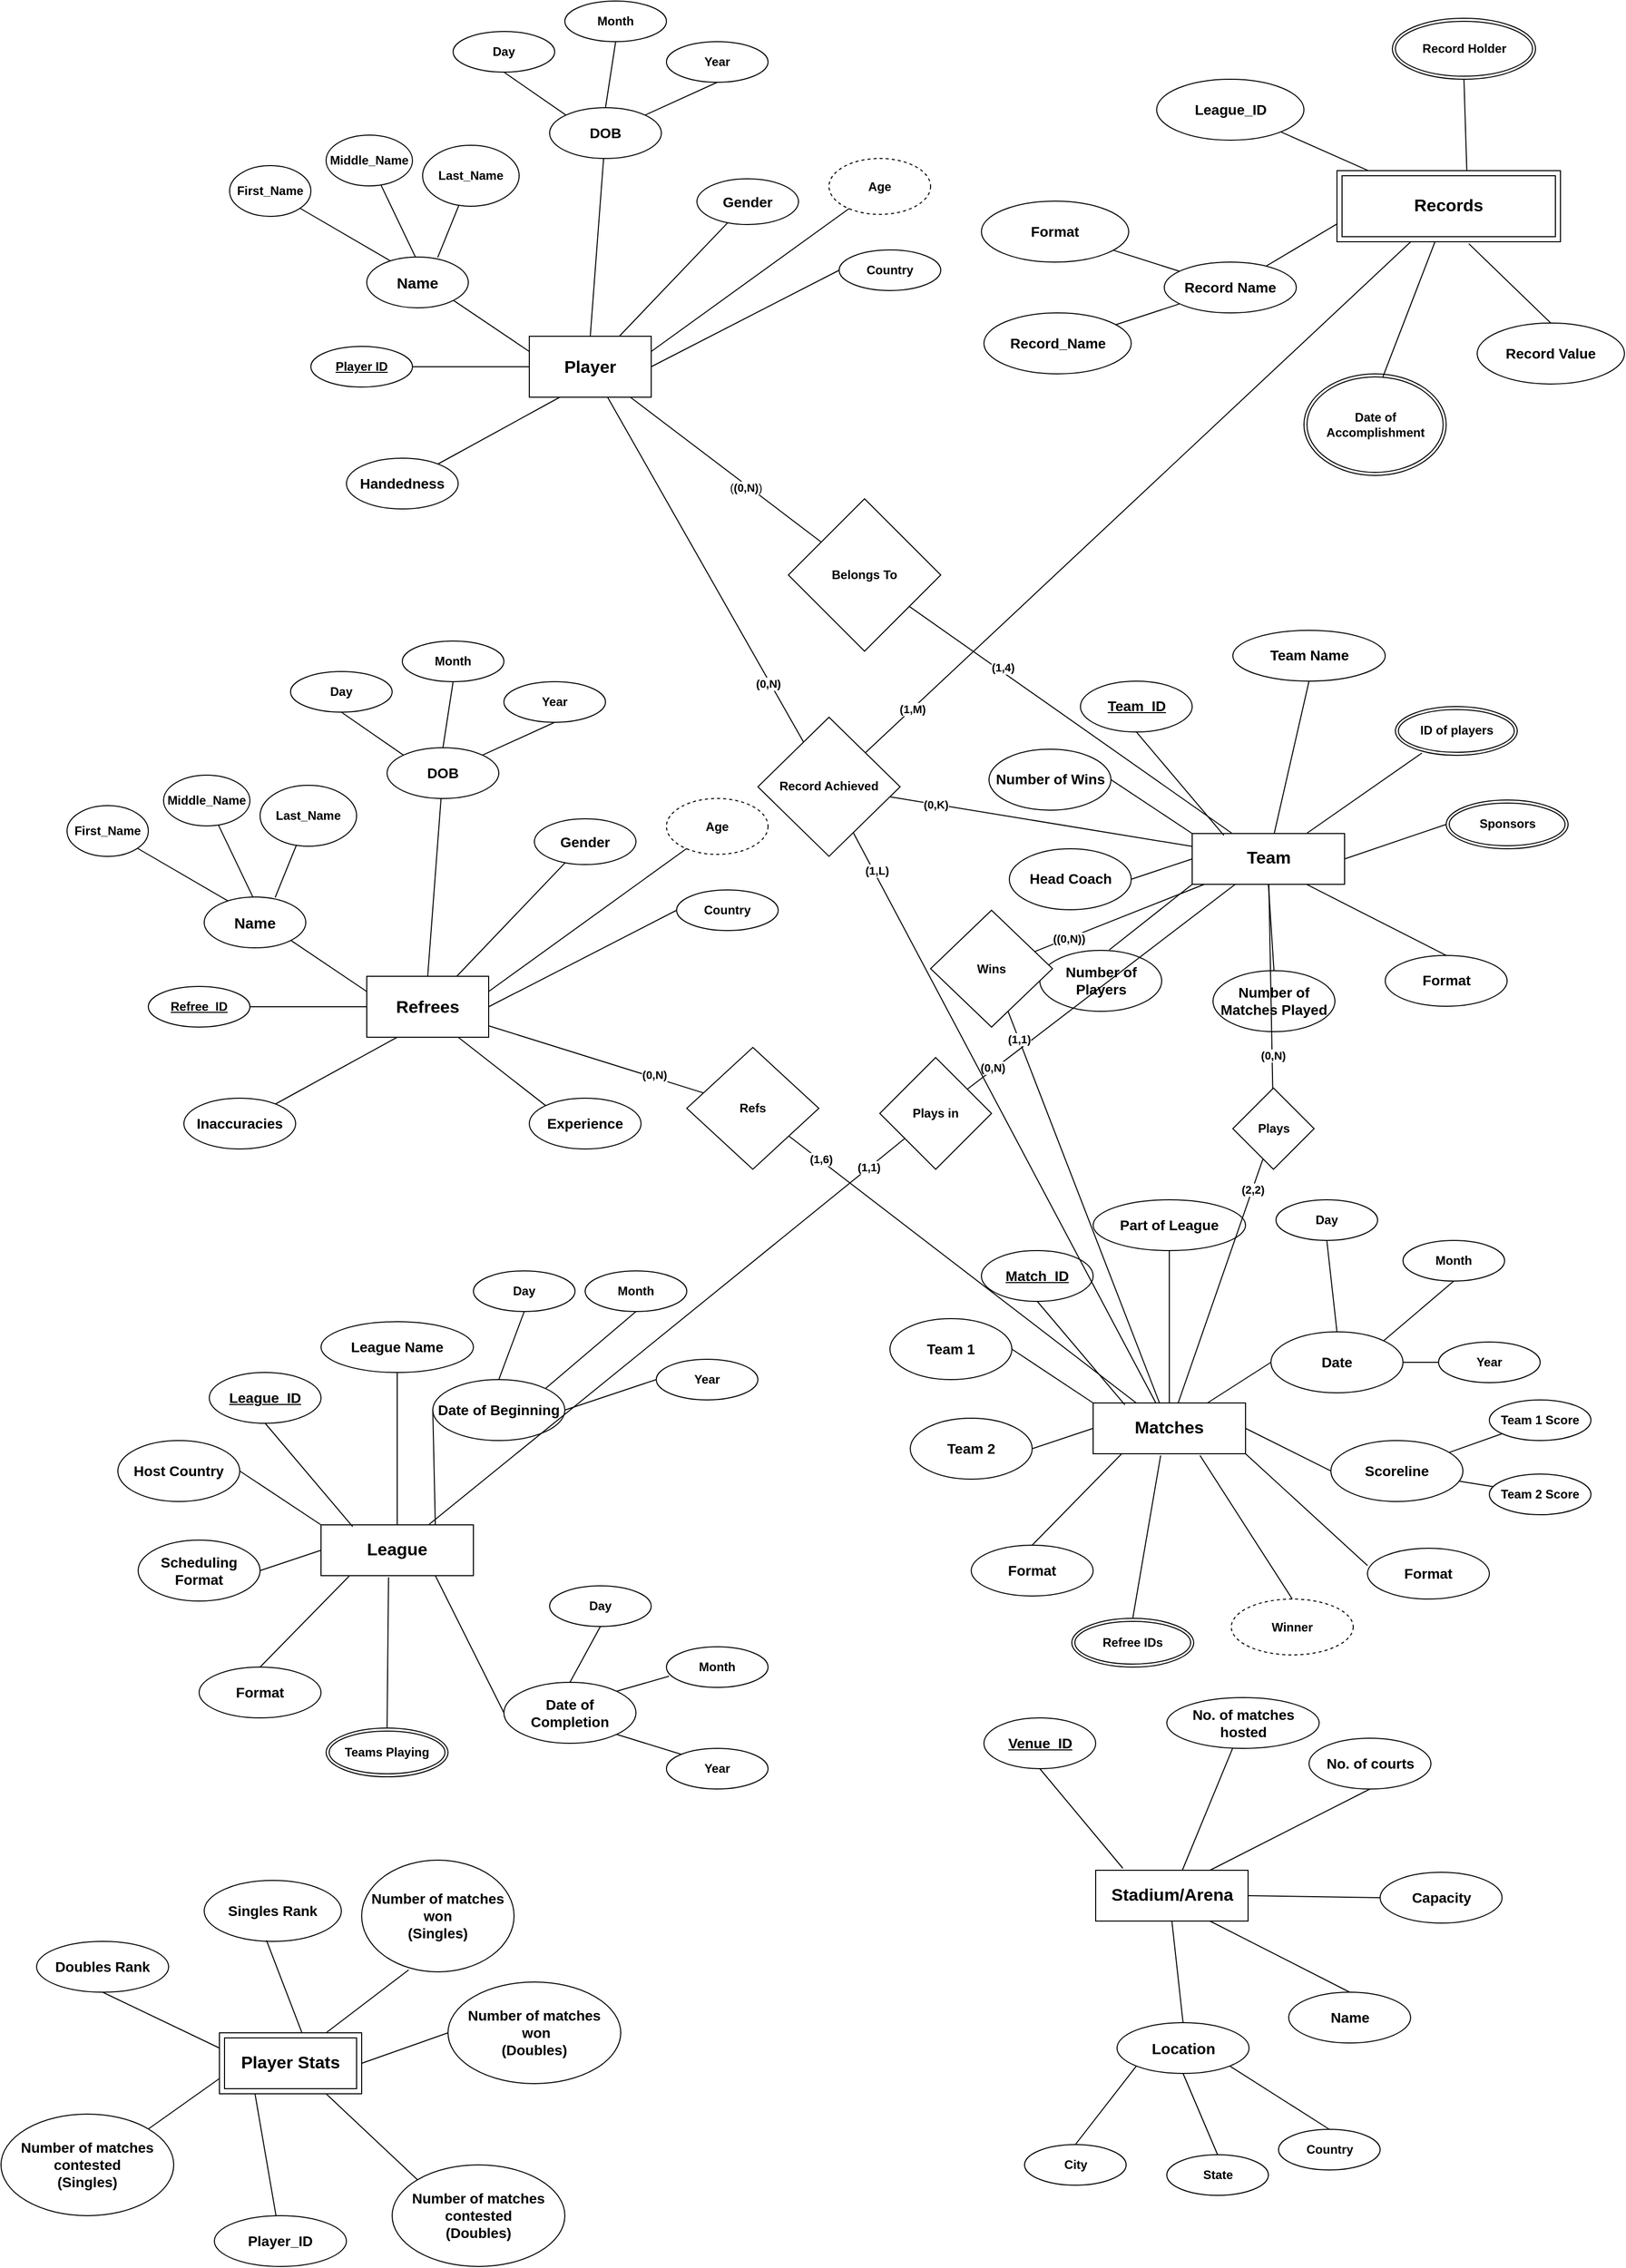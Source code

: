 <mxfile version="22.0.8" type="github">
  <diagram name="Page-1" id="JiM5DZFFCvFwltIVvtq5">
    <mxGraphModel dx="1364" dy="779" grid="1" gridSize="10" guides="1" tooltips="1" connect="1" arrows="1" fold="1" page="1" pageScale="1" pageWidth="827" pageHeight="1169" math="0" shadow="0">
      <root>
        <mxCell id="0" />
        <mxCell id="1" parent="0" />
        <mxCell id="lVBm7L8TN5BaPbT4lOs1-1" value="&lt;p style=&quot;line-height: 230%; font-size: 17px;&quot;&gt;&lt;b&gt;Player&lt;/b&gt;&lt;/p&gt;" style="rounded=0;whiteSpace=wrap;html=1;" parent="1" vertex="1">
          <mxGeometry x="555" y="380" width="120" height="60" as="geometry" />
        </mxCell>
        <mxCell id="lVBm7L8TN5BaPbT4lOs1-3" value="" style="endArrow=none;html=1;rounded=0;entryX=0;entryY=0.25;entryDx=0;entryDy=0;exitX=1;exitY=1;exitDx=0;exitDy=0;" parent="1" source="lVBm7L8TN5BaPbT4lOs1-105" target="lVBm7L8TN5BaPbT4lOs1-1" edge="1">
          <mxGeometry relative="1" as="geometry">
            <mxPoint x="471.389" y="350.844" as="sourcePoint" />
            <mxPoint x="550" y="410" as="targetPoint" />
          </mxGeometry>
        </mxCell>
        <mxCell id="lVBm7L8TN5BaPbT4lOs1-4" style="edgeStyle=orthogonalEdgeStyle;rounded=0;orthogonalLoop=1;jettySize=auto;html=1;exitX=0.5;exitY=1;exitDx=0;exitDy=0;" parent="1" source="lVBm7L8TN5BaPbT4lOs1-1" target="lVBm7L8TN5BaPbT4lOs1-1" edge="1">
          <mxGeometry relative="1" as="geometry" />
        </mxCell>
        <mxCell id="lVBm7L8TN5BaPbT4lOs1-5" value="&lt;b&gt;&lt;font style=&quot;font-size: 14px;&quot;&gt;DOB&lt;/font&gt;&lt;/b&gt;" style="ellipse;whiteSpace=wrap;html=1;align=center;" parent="1" vertex="1">
          <mxGeometry x="575" y="155" width="110" height="50" as="geometry" />
        </mxCell>
        <mxCell id="lVBm7L8TN5BaPbT4lOs1-6" value="&lt;b&gt;&lt;font style=&quot;font-size: 14px;&quot;&gt;Gender&lt;/font&gt;&lt;/b&gt;" style="ellipse;whiteSpace=wrap;html=1;align=center;" parent="1" vertex="1">
          <mxGeometry x="720" y="225" width="100" height="45" as="geometry" />
        </mxCell>
        <mxCell id="lVBm7L8TN5BaPbT4lOs1-7" value="" style="endArrow=none;html=1;rounded=0;entryX=0.5;entryY=0;entryDx=0;entryDy=0;" parent="1" source="lVBm7L8TN5BaPbT4lOs1-5" target="lVBm7L8TN5BaPbT4lOs1-1" edge="1">
          <mxGeometry relative="1" as="geometry">
            <mxPoint x="558.5" y="300" as="sourcePoint" />
            <mxPoint x="653.5" y="370" as="targetPoint" />
          </mxGeometry>
        </mxCell>
        <mxCell id="lVBm7L8TN5BaPbT4lOs1-8" value="" style="endArrow=none;html=1;rounded=0;" parent="1" source="lVBm7L8TN5BaPbT4lOs1-6" target="lVBm7L8TN5BaPbT4lOs1-1" edge="1">
          <mxGeometry relative="1" as="geometry">
            <mxPoint x="558.5" y="300" as="sourcePoint" />
            <mxPoint x="718.5" y="300" as="targetPoint" />
          </mxGeometry>
        </mxCell>
        <mxCell id="lVBm7L8TN5BaPbT4lOs1-10" value="&lt;span style=&quot;font-size: 14px;&quot;&gt;&lt;b&gt;Handedness&lt;/b&gt;&lt;/span&gt;" style="ellipse;whiteSpace=wrap;html=1;align=center;" parent="1" vertex="1">
          <mxGeometry x="375" y="500" width="110" height="50" as="geometry" />
        </mxCell>
        <mxCell id="lVBm7L8TN5BaPbT4lOs1-14" value="" style="endArrow=none;html=1;rounded=0;entryX=0.25;entryY=1;entryDx=0;entryDy=0;" parent="1" source="lVBm7L8TN5BaPbT4lOs1-10" target="lVBm7L8TN5BaPbT4lOs1-1" edge="1">
          <mxGeometry relative="1" as="geometry">
            <mxPoint x="628.5" y="430" as="sourcePoint" />
            <mxPoint x="788.5" y="430" as="targetPoint" />
          </mxGeometry>
        </mxCell>
        <mxCell id="lVBm7L8TN5BaPbT4lOs1-24" value="&lt;b&gt;&lt;font style=&quot;font-size: 17px;&quot;&gt;Player Stats&lt;/font&gt;&lt;/b&gt;" style="shape=ext;margin=3;double=1;whiteSpace=wrap;html=1;align=center;" parent="1" vertex="1">
          <mxGeometry x="250" y="2050" width="140" height="60" as="geometry" />
        </mxCell>
        <mxCell id="lVBm7L8TN5BaPbT4lOs1-25" value="&lt;b&gt;&lt;font style=&quot;font-size: 14px;&quot;&gt;Doubles Rank&lt;/font&gt;&lt;/b&gt;" style="ellipse;whiteSpace=wrap;html=1;align=center;" parent="1" vertex="1">
          <mxGeometry x="70" y="1960" width="130" height="50" as="geometry" />
        </mxCell>
        <mxCell id="lVBm7L8TN5BaPbT4lOs1-27" value="&lt;b&gt;&lt;font style=&quot;font-size: 14px;&quot;&gt;Number of matches contested&lt;br&gt;(Singles)&lt;br&gt;&lt;/font&gt;&lt;/b&gt;" style="ellipse;whiteSpace=wrap;html=1;align=center;" parent="1" vertex="1">
          <mxGeometry x="35" y="2130" width="170" height="100" as="geometry" />
        </mxCell>
        <mxCell id="lVBm7L8TN5BaPbT4lOs1-28" value="&lt;b&gt;&lt;font style=&quot;font-size: 14px;&quot;&gt;Singles Rank&lt;/font&gt;&lt;/b&gt;" style="ellipse;whiteSpace=wrap;html=1;align=center;" parent="1" vertex="1">
          <mxGeometry x="235" y="1900" width="135" height="60" as="geometry" />
        </mxCell>
        <mxCell id="lVBm7L8TN5BaPbT4lOs1-29" value="" style="endArrow=none;html=1;rounded=0;exitX=0.454;exitY=0.983;exitDx=0;exitDy=0;exitPerimeter=0;entryX=0.581;entryY=0.006;entryDx=0;entryDy=0;entryPerimeter=0;" parent="1" source="lVBm7L8TN5BaPbT4lOs1-28" target="lVBm7L8TN5BaPbT4lOs1-24" edge="1">
          <mxGeometry relative="1" as="geometry">
            <mxPoint x="340" y="1940" as="sourcePoint" />
            <mxPoint x="500" y="1940" as="targetPoint" />
          </mxGeometry>
        </mxCell>
        <mxCell id="lVBm7L8TN5BaPbT4lOs1-30" value="" style="endArrow=none;html=1;rounded=0;exitX=0.5;exitY=1;exitDx=0;exitDy=0;entryX=0;entryY=0.25;entryDx=0;entryDy=0;" parent="1" source="lVBm7L8TN5BaPbT4lOs1-25" target="lVBm7L8TN5BaPbT4lOs1-24" edge="1">
          <mxGeometry relative="1" as="geometry">
            <mxPoint x="340" y="1940" as="sourcePoint" />
            <mxPoint x="500" y="1940" as="targetPoint" />
          </mxGeometry>
        </mxCell>
        <mxCell id="lVBm7L8TN5BaPbT4lOs1-31" value="" style="endArrow=none;html=1;rounded=0;exitX=1;exitY=0;exitDx=0;exitDy=0;entryX=0;entryY=0.75;entryDx=0;entryDy=0;" parent="1" source="lVBm7L8TN5BaPbT4lOs1-27" target="lVBm7L8TN5BaPbT4lOs1-24" edge="1">
          <mxGeometry relative="1" as="geometry">
            <mxPoint x="340" y="1940" as="sourcePoint" />
            <mxPoint x="500" y="1940" as="targetPoint" />
          </mxGeometry>
        </mxCell>
        <mxCell id="lVBm7L8TN5BaPbT4lOs1-33" value="&lt;b&gt;&lt;font style=&quot;font-size: 17px;&quot;&gt;Records&lt;/font&gt;&lt;/b&gt;" style="shape=ext;margin=3;double=1;whiteSpace=wrap;html=1;align=center;fillStyle=solid;" parent="1" vertex="1">
          <mxGeometry x="1350" y="216.98" width="220" height="70" as="geometry" />
        </mxCell>
        <mxCell id="lVBm7L8TN5BaPbT4lOs1-35" value="&lt;b&gt;&lt;font style=&quot;font-size: 14px;&quot;&gt;Record Value&lt;/font&gt;&lt;/b&gt;" style="ellipse;whiteSpace=wrap;html=1;align=center;" parent="1" vertex="1">
          <mxGeometry x="1488" y="366.98" width="145" height="60" as="geometry" />
        </mxCell>
        <mxCell id="lVBm7L8TN5BaPbT4lOs1-36" value="&lt;b&gt;&lt;font style=&quot;font-size: 14px;&quot;&gt;Record Name&lt;/font&gt;&lt;/b&gt;" style="ellipse;whiteSpace=wrap;html=1;align=center;" parent="1" vertex="1">
          <mxGeometry x="1180" y="306.98" width="130" height="50" as="geometry" />
        </mxCell>
        <mxCell id="lVBm7L8TN5BaPbT4lOs1-38" value="" style="endArrow=none;html=1;rounded=0;exitX=0.5;exitY=1;exitDx=0;exitDy=0;entryX=0.581;entryY=0.006;entryDx=0;entryDy=0;entryPerimeter=0;" parent="1" source="lVBm7L8TN5BaPbT4lOs1-392" target="lVBm7L8TN5BaPbT4lOs1-33" edge="1">
          <mxGeometry relative="1" as="geometry">
            <mxPoint x="1426.29" y="105.96" as="sourcePoint" />
            <mxPoint x="1605" y="106.98" as="targetPoint" />
          </mxGeometry>
        </mxCell>
        <mxCell id="lVBm7L8TN5BaPbT4lOs1-40" value="" style="endArrow=none;html=1;rounded=0;entryX=0;entryY=0.75;entryDx=0;entryDy=0;" parent="1" source="lVBm7L8TN5BaPbT4lOs1-36" target="lVBm7L8TN5BaPbT4lOs1-33" edge="1">
          <mxGeometry relative="1" as="geometry">
            <mxPoint x="1445" y="106.98" as="sourcePoint" />
            <mxPoint x="1605" y="106.98" as="targetPoint" />
          </mxGeometry>
        </mxCell>
        <mxCell id="lVBm7L8TN5BaPbT4lOs1-41" value="" style="endArrow=none;html=1;rounded=0;exitX=0.5;exitY=0;exitDx=0;exitDy=0;entryX=0.59;entryY=1.028;entryDx=0;entryDy=0;entryPerimeter=0;" parent="1" source="lVBm7L8TN5BaPbT4lOs1-35" target="lVBm7L8TN5BaPbT4lOs1-33" edge="1">
          <mxGeometry relative="1" as="geometry">
            <mxPoint x="1445" y="106.98" as="sourcePoint" />
            <mxPoint x="1605" y="106.98" as="targetPoint" />
          </mxGeometry>
        </mxCell>
        <mxCell id="lVBm7L8TN5BaPbT4lOs1-69" value="" style="endArrow=none;html=1;rounded=0;" parent="1" target="lVBm7L8TN5BaPbT4lOs1-70" edge="1">
          <mxGeometry width="50" height="50" relative="1" as="geometry">
            <mxPoint x="420.928" y="307.355" as="sourcePoint" />
            <mxPoint x="660" y="531.98" as="targetPoint" />
          </mxGeometry>
        </mxCell>
        <mxCell id="lVBm7L8TN5BaPbT4lOs1-70" value="&lt;b&gt;First_Name&lt;/b&gt;" style="ellipse;whiteSpace=wrap;html=1;" parent="1" vertex="1">
          <mxGeometry x="260" y="211.98" width="80" height="50" as="geometry" />
        </mxCell>
        <mxCell id="lVBm7L8TN5BaPbT4lOs1-71" value="&lt;b&gt;Middle_Name&lt;/b&gt;" style="ellipse;whiteSpace=wrap;html=1;" parent="1" vertex="1">
          <mxGeometry x="355" y="181.98" width="85" height="50" as="geometry" />
        </mxCell>
        <mxCell id="lVBm7L8TN5BaPbT4lOs1-72" value="" style="endArrow=none;html=1;rounded=0;" parent="1" target="lVBm7L8TN5BaPbT4lOs1-71" edge="1">
          <mxGeometry width="50" height="50" relative="1" as="geometry">
            <mxPoint x="443.178" y="302.564" as="sourcePoint" />
            <mxPoint x="660" y="531.98" as="targetPoint" />
          </mxGeometry>
        </mxCell>
        <mxCell id="lVBm7L8TN5BaPbT4lOs1-73" value="&lt;b&gt;Last_Name&lt;/b&gt;" style="ellipse;whiteSpace=wrap;html=1;" parent="1" vertex="1">
          <mxGeometry x="450" y="191.98" width="95" height="60" as="geometry" />
        </mxCell>
        <mxCell id="lVBm7L8TN5BaPbT4lOs1-74" value="" style="endArrow=none;html=1;rounded=0;" parent="1" target="lVBm7L8TN5BaPbT4lOs1-73" edge="1">
          <mxGeometry width="50" height="50" relative="1" as="geometry">
            <mxPoint x="464.839" y="302.383" as="sourcePoint" />
            <mxPoint x="660" y="411.98" as="targetPoint" />
          </mxGeometry>
        </mxCell>
        <mxCell id="lVBm7L8TN5BaPbT4lOs1-103" value="&lt;b&gt;Age&lt;/b&gt;" style="ellipse;whiteSpace=wrap;html=1;dashed=1;" parent="1" vertex="1">
          <mxGeometry x="850" y="205" width="100" height="55" as="geometry" />
        </mxCell>
        <mxCell id="lVBm7L8TN5BaPbT4lOs1-104" value="" style="endArrow=none;html=1;rounded=0;exitX=1;exitY=0.25;exitDx=0;exitDy=0;" parent="1" source="lVBm7L8TN5BaPbT4lOs1-1" target="lVBm7L8TN5BaPbT4lOs1-103" edge="1">
          <mxGeometry width="50" height="50" relative="1" as="geometry">
            <mxPoint x="670" y="310" as="sourcePoint" />
            <mxPoint x="720" y="260" as="targetPoint" />
          </mxGeometry>
        </mxCell>
        <mxCell id="lVBm7L8TN5BaPbT4lOs1-105" value="&lt;font style=&quot;font-size: 15px;&quot;&gt;&lt;b&gt;Name&lt;/b&gt;&lt;/font&gt;" style="ellipse;whiteSpace=wrap;html=1;align=center;" parent="1" vertex="1">
          <mxGeometry x="395" y="301.98" width="100" height="50" as="geometry" />
        </mxCell>
        <mxCell id="lVBm7L8TN5BaPbT4lOs1-107" value="&lt;b&gt;Year&lt;/b&gt;" style="ellipse;whiteSpace=wrap;html=1;align=center;" parent="1" vertex="1">
          <mxGeometry x="690" y="90" width="100" height="40" as="geometry" />
        </mxCell>
        <mxCell id="lVBm7L8TN5BaPbT4lOs1-108" value="&lt;b&gt;Month&lt;/b&gt;" style="ellipse;whiteSpace=wrap;html=1;align=center;" parent="1" vertex="1">
          <mxGeometry x="590" y="50" width="100" height="40" as="geometry" />
        </mxCell>
        <mxCell id="lVBm7L8TN5BaPbT4lOs1-109" value="&lt;b&gt;Day&lt;/b&gt;" style="ellipse;whiteSpace=wrap;html=1;align=center;" parent="1" vertex="1">
          <mxGeometry x="480" y="80" width="100" height="40" as="geometry" />
        </mxCell>
        <mxCell id="lVBm7L8TN5BaPbT4lOs1-110" value="" style="endArrow=none;html=1;rounded=0;exitX=0.5;exitY=1;exitDx=0;exitDy=0;entryX=0;entryY=0;entryDx=0;entryDy=0;" parent="1" source="lVBm7L8TN5BaPbT4lOs1-109" target="lVBm7L8TN5BaPbT4lOs1-5" edge="1">
          <mxGeometry relative="1" as="geometry">
            <mxPoint x="720" y="210" as="sourcePoint" />
            <mxPoint x="880" y="210" as="targetPoint" />
          </mxGeometry>
        </mxCell>
        <mxCell id="lVBm7L8TN5BaPbT4lOs1-111" value="" style="endArrow=none;html=1;rounded=0;exitX=0.5;exitY=1;exitDx=0;exitDy=0;entryX=0.5;entryY=0;entryDx=0;entryDy=0;" parent="1" source="lVBm7L8TN5BaPbT4lOs1-108" target="lVBm7L8TN5BaPbT4lOs1-5" edge="1">
          <mxGeometry relative="1" as="geometry">
            <mxPoint x="720" y="210" as="sourcePoint" />
            <mxPoint x="880" y="210" as="targetPoint" />
          </mxGeometry>
        </mxCell>
        <mxCell id="lVBm7L8TN5BaPbT4lOs1-112" value="" style="endArrow=none;html=1;rounded=0;exitX=0.5;exitY=1;exitDx=0;exitDy=0;entryX=1;entryY=0;entryDx=0;entryDy=0;" parent="1" source="lVBm7L8TN5BaPbT4lOs1-107" target="lVBm7L8TN5BaPbT4lOs1-5" edge="1">
          <mxGeometry relative="1" as="geometry">
            <mxPoint x="720" y="210" as="sourcePoint" />
            <mxPoint x="880" y="210" as="targetPoint" />
          </mxGeometry>
        </mxCell>
        <mxCell id="lVBm7L8TN5BaPbT4lOs1-113" value="&lt;b&gt;Country&lt;/b&gt;" style="ellipse;whiteSpace=wrap;html=1;align=center;" parent="1" vertex="1">
          <mxGeometry x="860" y="295" width="100" height="40" as="geometry" />
        </mxCell>
        <mxCell id="lVBm7L8TN5BaPbT4lOs1-114" value="" style="endArrow=none;html=1;rounded=0;entryX=0;entryY=0.5;entryDx=0;entryDy=0;exitX=1;exitY=0.5;exitDx=0;exitDy=0;" parent="1" source="lVBm7L8TN5BaPbT4lOs1-1" target="lVBm7L8TN5BaPbT4lOs1-113" edge="1">
          <mxGeometry relative="1" as="geometry">
            <mxPoint x="720" y="280" as="sourcePoint" />
            <mxPoint x="880" y="280" as="targetPoint" />
          </mxGeometry>
        </mxCell>
        <mxCell id="lVBm7L8TN5BaPbT4lOs1-115" value="&lt;b&gt;Player ID&lt;/b&gt;" style="ellipse;whiteSpace=wrap;html=1;align=center;fontStyle=4;" parent="1" vertex="1">
          <mxGeometry x="340" y="390" width="100" height="40" as="geometry" />
        </mxCell>
        <mxCell id="lVBm7L8TN5BaPbT4lOs1-116" value="" style="endArrow=none;html=1;rounded=0;exitX=1;exitY=0.5;exitDx=0;exitDy=0;entryX=0;entryY=0.5;entryDx=0;entryDy=0;" parent="1" source="lVBm7L8TN5BaPbT4lOs1-115" target="lVBm7L8TN5BaPbT4lOs1-1" edge="1">
          <mxGeometry relative="1" as="geometry">
            <mxPoint x="720" y="270" as="sourcePoint" />
            <mxPoint x="880" y="270" as="targetPoint" />
          </mxGeometry>
        </mxCell>
        <mxCell id="lVBm7L8TN5BaPbT4lOs1-173" value="&lt;p style=&quot;line-height: 230%; font-size: 17px;&quot;&gt;&lt;b&gt;Refrees&lt;/b&gt;&lt;/p&gt;" style="rounded=0;whiteSpace=wrap;html=1;" parent="1" vertex="1">
          <mxGeometry x="395" y="1010" width="120" height="60" as="geometry" />
        </mxCell>
        <mxCell id="lVBm7L8TN5BaPbT4lOs1-174" value="" style="endArrow=none;html=1;rounded=0;entryX=0;entryY=0.25;entryDx=0;entryDy=0;exitX=1;exitY=1;exitDx=0;exitDy=0;" parent="1" source="lVBm7L8TN5BaPbT4lOs1-190" target="lVBm7L8TN5BaPbT4lOs1-173" edge="1">
          <mxGeometry relative="1" as="geometry">
            <mxPoint x="311.389" y="980.844" as="sourcePoint" />
            <mxPoint x="390" y="1040" as="targetPoint" />
          </mxGeometry>
        </mxCell>
        <mxCell id="lVBm7L8TN5BaPbT4lOs1-175" style="edgeStyle=orthogonalEdgeStyle;rounded=0;orthogonalLoop=1;jettySize=auto;html=1;exitX=0.5;exitY=1;exitDx=0;exitDy=0;" parent="1" source="lVBm7L8TN5BaPbT4lOs1-173" target="lVBm7L8TN5BaPbT4lOs1-173" edge="1">
          <mxGeometry relative="1" as="geometry" />
        </mxCell>
        <mxCell id="lVBm7L8TN5BaPbT4lOs1-176" value="&lt;b&gt;&lt;font style=&quot;font-size: 14px;&quot;&gt;DOB&lt;/font&gt;&lt;/b&gt;" style="ellipse;whiteSpace=wrap;html=1;align=center;" parent="1" vertex="1">
          <mxGeometry x="415" y="785" width="110" height="50" as="geometry" />
        </mxCell>
        <mxCell id="lVBm7L8TN5BaPbT4lOs1-177" value="&lt;b&gt;&lt;font style=&quot;font-size: 14px;&quot;&gt;Gender&lt;/font&gt;&lt;/b&gt;" style="ellipse;whiteSpace=wrap;html=1;align=center;" parent="1" vertex="1">
          <mxGeometry x="560" y="855" width="100" height="45" as="geometry" />
        </mxCell>
        <mxCell id="lVBm7L8TN5BaPbT4lOs1-178" value="" style="endArrow=none;html=1;rounded=0;entryX=0.5;entryY=0;entryDx=0;entryDy=0;" parent="1" source="lVBm7L8TN5BaPbT4lOs1-176" target="lVBm7L8TN5BaPbT4lOs1-173" edge="1">
          <mxGeometry relative="1" as="geometry">
            <mxPoint x="398.5" y="930" as="sourcePoint" />
            <mxPoint x="493.5" y="1000" as="targetPoint" />
          </mxGeometry>
        </mxCell>
        <mxCell id="lVBm7L8TN5BaPbT4lOs1-179" value="" style="endArrow=none;html=1;rounded=0;" parent="1" source="lVBm7L8TN5BaPbT4lOs1-177" target="lVBm7L8TN5BaPbT4lOs1-173" edge="1">
          <mxGeometry relative="1" as="geometry">
            <mxPoint x="398.5" y="930" as="sourcePoint" />
            <mxPoint x="558.5" y="930" as="targetPoint" />
          </mxGeometry>
        </mxCell>
        <mxCell id="lVBm7L8TN5BaPbT4lOs1-180" value="&lt;span style=&quot;font-size: 14px;&quot;&gt;&lt;b&gt;Inaccuracies&lt;/b&gt;&lt;/span&gt;" style="ellipse;whiteSpace=wrap;html=1;align=center;" parent="1" vertex="1">
          <mxGeometry x="215" y="1130" width="110" height="50" as="geometry" />
        </mxCell>
        <mxCell id="lVBm7L8TN5BaPbT4lOs1-181" value="" style="endArrow=none;html=1;rounded=0;entryX=0.25;entryY=1;entryDx=0;entryDy=0;" parent="1" source="lVBm7L8TN5BaPbT4lOs1-180" target="lVBm7L8TN5BaPbT4lOs1-173" edge="1">
          <mxGeometry relative="1" as="geometry">
            <mxPoint x="468.5" y="1060" as="sourcePoint" />
            <mxPoint x="628.5" y="1060" as="targetPoint" />
          </mxGeometry>
        </mxCell>
        <mxCell id="lVBm7L8TN5BaPbT4lOs1-182" value="" style="endArrow=none;html=1;rounded=0;" parent="1" target="lVBm7L8TN5BaPbT4lOs1-183" edge="1">
          <mxGeometry width="50" height="50" relative="1" as="geometry">
            <mxPoint x="260.928" y="937.355" as="sourcePoint" />
            <mxPoint x="500" y="1161.98" as="targetPoint" />
          </mxGeometry>
        </mxCell>
        <mxCell id="lVBm7L8TN5BaPbT4lOs1-183" value="&lt;b&gt;First_Name&lt;/b&gt;" style="ellipse;whiteSpace=wrap;html=1;" parent="1" vertex="1">
          <mxGeometry x="100" y="841.98" width="80" height="50" as="geometry" />
        </mxCell>
        <mxCell id="lVBm7L8TN5BaPbT4lOs1-184" value="&lt;b&gt;Middle_Name&lt;/b&gt;" style="ellipse;whiteSpace=wrap;html=1;" parent="1" vertex="1">
          <mxGeometry x="195" y="811.98" width="85" height="50" as="geometry" />
        </mxCell>
        <mxCell id="lVBm7L8TN5BaPbT4lOs1-185" value="" style="endArrow=none;html=1;rounded=0;" parent="1" target="lVBm7L8TN5BaPbT4lOs1-184" edge="1">
          <mxGeometry width="50" height="50" relative="1" as="geometry">
            <mxPoint x="283.178" y="932.564" as="sourcePoint" />
            <mxPoint x="500" y="1161.98" as="targetPoint" />
          </mxGeometry>
        </mxCell>
        <mxCell id="lVBm7L8TN5BaPbT4lOs1-186" value="&lt;b&gt;Last_Name&lt;/b&gt;" style="ellipse;whiteSpace=wrap;html=1;" parent="1" vertex="1">
          <mxGeometry x="290" y="821.98" width="95" height="60" as="geometry" />
        </mxCell>
        <mxCell id="lVBm7L8TN5BaPbT4lOs1-187" value="" style="endArrow=none;html=1;rounded=0;" parent="1" target="lVBm7L8TN5BaPbT4lOs1-186" edge="1">
          <mxGeometry width="50" height="50" relative="1" as="geometry">
            <mxPoint x="304.839" y="932.383" as="sourcePoint" />
            <mxPoint x="500" y="1041.98" as="targetPoint" />
          </mxGeometry>
        </mxCell>
        <mxCell id="lVBm7L8TN5BaPbT4lOs1-188" value="&lt;b&gt;Age&lt;/b&gt;" style="ellipse;whiteSpace=wrap;html=1;dashed=1;" parent="1" vertex="1">
          <mxGeometry x="690" y="835" width="100" height="55" as="geometry" />
        </mxCell>
        <mxCell id="lVBm7L8TN5BaPbT4lOs1-189" value="" style="endArrow=none;html=1;rounded=0;exitX=1;exitY=0.25;exitDx=0;exitDy=0;" parent="1" source="lVBm7L8TN5BaPbT4lOs1-173" target="lVBm7L8TN5BaPbT4lOs1-188" edge="1">
          <mxGeometry width="50" height="50" relative="1" as="geometry">
            <mxPoint x="510" y="940" as="sourcePoint" />
            <mxPoint x="560" y="890" as="targetPoint" />
          </mxGeometry>
        </mxCell>
        <mxCell id="lVBm7L8TN5BaPbT4lOs1-190" value="&lt;font style=&quot;font-size: 15px;&quot;&gt;&lt;b&gt;Name&lt;/b&gt;&lt;/font&gt;" style="ellipse;whiteSpace=wrap;html=1;align=center;" parent="1" vertex="1">
          <mxGeometry x="235" y="931.98" width="100" height="50" as="geometry" />
        </mxCell>
        <mxCell id="lVBm7L8TN5BaPbT4lOs1-191" value="&lt;b&gt;Year&lt;/b&gt;" style="ellipse;whiteSpace=wrap;html=1;align=center;" parent="1" vertex="1">
          <mxGeometry x="530" y="720" width="100" height="40" as="geometry" />
        </mxCell>
        <mxCell id="lVBm7L8TN5BaPbT4lOs1-192" value="&lt;b&gt;Month&lt;/b&gt;" style="ellipse;whiteSpace=wrap;html=1;align=center;" parent="1" vertex="1">
          <mxGeometry x="430" y="680" width="100" height="40" as="geometry" />
        </mxCell>
        <mxCell id="lVBm7L8TN5BaPbT4lOs1-193" value="&lt;b&gt;Day&lt;/b&gt;" style="ellipse;whiteSpace=wrap;html=1;align=center;" parent="1" vertex="1">
          <mxGeometry x="320" y="710" width="100" height="40" as="geometry" />
        </mxCell>
        <mxCell id="lVBm7L8TN5BaPbT4lOs1-194" value="" style="endArrow=none;html=1;rounded=0;exitX=0.5;exitY=1;exitDx=0;exitDy=0;entryX=0;entryY=0;entryDx=0;entryDy=0;" parent="1" source="lVBm7L8TN5BaPbT4lOs1-193" target="lVBm7L8TN5BaPbT4lOs1-176" edge="1">
          <mxGeometry relative="1" as="geometry">
            <mxPoint x="560" y="840" as="sourcePoint" />
            <mxPoint x="720" y="840" as="targetPoint" />
          </mxGeometry>
        </mxCell>
        <mxCell id="lVBm7L8TN5BaPbT4lOs1-195" value="" style="endArrow=none;html=1;rounded=0;exitX=0.5;exitY=1;exitDx=0;exitDy=0;entryX=0.5;entryY=0;entryDx=0;entryDy=0;" parent="1" source="lVBm7L8TN5BaPbT4lOs1-192" target="lVBm7L8TN5BaPbT4lOs1-176" edge="1">
          <mxGeometry relative="1" as="geometry">
            <mxPoint x="560" y="840" as="sourcePoint" />
            <mxPoint x="720" y="840" as="targetPoint" />
          </mxGeometry>
        </mxCell>
        <mxCell id="lVBm7L8TN5BaPbT4lOs1-196" value="" style="endArrow=none;html=1;rounded=0;exitX=0.5;exitY=1;exitDx=0;exitDy=0;entryX=1;entryY=0;entryDx=0;entryDy=0;" parent="1" source="lVBm7L8TN5BaPbT4lOs1-191" target="lVBm7L8TN5BaPbT4lOs1-176" edge="1">
          <mxGeometry relative="1" as="geometry">
            <mxPoint x="560" y="840" as="sourcePoint" />
            <mxPoint x="720" y="840" as="targetPoint" />
          </mxGeometry>
        </mxCell>
        <mxCell id="lVBm7L8TN5BaPbT4lOs1-197" value="&lt;b&gt;Country&lt;/b&gt;" style="ellipse;whiteSpace=wrap;html=1;align=center;" parent="1" vertex="1">
          <mxGeometry x="700" y="925" width="100" height="40" as="geometry" />
        </mxCell>
        <mxCell id="lVBm7L8TN5BaPbT4lOs1-198" value="" style="endArrow=none;html=1;rounded=0;entryX=0;entryY=0.5;entryDx=0;entryDy=0;exitX=1;exitY=0.5;exitDx=0;exitDy=0;" parent="1" source="lVBm7L8TN5BaPbT4lOs1-173" target="lVBm7L8TN5BaPbT4lOs1-197" edge="1">
          <mxGeometry relative="1" as="geometry">
            <mxPoint x="560" y="910" as="sourcePoint" />
            <mxPoint x="720" y="910" as="targetPoint" />
          </mxGeometry>
        </mxCell>
        <mxCell id="lVBm7L8TN5BaPbT4lOs1-199" value="&lt;b&gt;Refree_ID&lt;/b&gt;" style="ellipse;whiteSpace=wrap;html=1;align=center;fontStyle=4;" parent="1" vertex="1">
          <mxGeometry x="180" y="1020" width="100" height="40" as="geometry" />
        </mxCell>
        <mxCell id="lVBm7L8TN5BaPbT4lOs1-200" value="" style="endArrow=none;html=1;rounded=0;exitX=1;exitY=0.5;exitDx=0;exitDy=0;entryX=0;entryY=0.5;entryDx=0;entryDy=0;" parent="1" source="lVBm7L8TN5BaPbT4lOs1-199" target="lVBm7L8TN5BaPbT4lOs1-173" edge="1">
          <mxGeometry relative="1" as="geometry">
            <mxPoint x="560" y="900" as="sourcePoint" />
            <mxPoint x="720" y="900" as="targetPoint" />
          </mxGeometry>
        </mxCell>
        <mxCell id="lVBm7L8TN5BaPbT4lOs1-201" value="&lt;span style=&quot;font-size: 14px;&quot;&gt;&lt;b&gt;Experience&lt;/b&gt;&lt;/span&gt;" style="ellipse;whiteSpace=wrap;html=1;align=center;" parent="1" vertex="1">
          <mxGeometry x="555" y="1130" width="110" height="50" as="geometry" />
        </mxCell>
        <mxCell id="lVBm7L8TN5BaPbT4lOs1-202" value="" style="endArrow=none;html=1;rounded=0;entryX=0.75;entryY=1;entryDx=0;entryDy=0;exitX=0;exitY=0;exitDx=0;exitDy=0;" parent="1" source="lVBm7L8TN5BaPbT4lOs1-201" target="lVBm7L8TN5BaPbT4lOs1-173" edge="1">
          <mxGeometry relative="1" as="geometry">
            <mxPoint x="315" y="1146" as="sourcePoint" />
            <mxPoint x="435" y="1080" as="targetPoint" />
          </mxGeometry>
        </mxCell>
        <mxCell id="lVBm7L8TN5BaPbT4lOs1-203" value="&lt;b&gt;&lt;font style=&quot;font-size: 17px;&quot;&gt;Stadium/Arena&lt;/font&gt;&lt;/b&gt;" style="whiteSpace=wrap;html=1;align=center;" parent="1" vertex="1">
          <mxGeometry x="1112.5" y="1890" width="150" height="50" as="geometry" />
        </mxCell>
        <mxCell id="lVBm7L8TN5BaPbT4lOs1-204" value="&lt;b&gt;&lt;font style=&quot;font-size: 14px;&quot;&gt;Venue_ID&lt;/font&gt;&lt;/b&gt;" style="ellipse;whiteSpace=wrap;html=1;align=center;fontStyle=4;" parent="1" vertex="1">
          <mxGeometry x="1002.5" y="1740" width="110" height="50" as="geometry" />
        </mxCell>
        <mxCell id="lVBm7L8TN5BaPbT4lOs1-207" value="&lt;span style=&quot;font-size: 14px;&quot;&gt;&lt;b&gt;Name&lt;/b&gt;&lt;/span&gt;" style="ellipse;whiteSpace=wrap;html=1;align=center;" parent="1" vertex="1">
          <mxGeometry x="1302.5" y="2010" width="120" height="50" as="geometry" />
        </mxCell>
        <mxCell id="lVBm7L8TN5BaPbT4lOs1-209" value="" style="endArrow=none;html=1;rounded=0;exitX=0.5;exitY=0;exitDx=0;exitDy=0;entryX=0.5;entryY=1;entryDx=0;entryDy=0;" parent="1" source="lVBm7L8TN5BaPbT4lOs1-236" target="lVBm7L8TN5BaPbT4lOs1-203" edge="1">
          <mxGeometry relative="1" as="geometry">
            <mxPoint x="1082.5" y="2015" as="sourcePoint" />
            <mxPoint x="822.5" y="2220" as="targetPoint" />
          </mxGeometry>
        </mxCell>
        <mxCell id="lVBm7L8TN5BaPbT4lOs1-210" value="" style="endArrow=none;html=1;rounded=0;exitX=0.75;exitY=1;exitDx=0;exitDy=0;entryX=0.5;entryY=0;entryDx=0;entryDy=0;" parent="1" source="lVBm7L8TN5BaPbT4lOs1-203" target="lVBm7L8TN5BaPbT4lOs1-207" edge="1">
          <mxGeometry relative="1" as="geometry">
            <mxPoint x="662.5" y="2220" as="sourcePoint" />
            <mxPoint x="822.5" y="2220" as="targetPoint" />
          </mxGeometry>
        </mxCell>
        <mxCell id="lVBm7L8TN5BaPbT4lOs1-211" value="" style="endArrow=none;html=1;rounded=0;exitX=0.5;exitY=1;exitDx=0;exitDy=0;entryX=0.178;entryY=-0.04;entryDx=0;entryDy=0;entryPerimeter=0;" parent="1" source="lVBm7L8TN5BaPbT4lOs1-204" target="lVBm7L8TN5BaPbT4lOs1-203" edge="1">
          <mxGeometry relative="1" as="geometry">
            <mxPoint x="662.5" y="2220" as="sourcePoint" />
            <mxPoint x="822.5" y="2220" as="targetPoint" />
          </mxGeometry>
        </mxCell>
        <mxCell id="lVBm7L8TN5BaPbT4lOs1-212" value="" style="endArrow=none;html=1;rounded=0;" parent="1" source="lVBm7L8TN5BaPbT4lOs1-234" target="lVBm7L8TN5BaPbT4lOs1-203" edge="1">
          <mxGeometry relative="1" as="geometry">
            <mxPoint x="1227.5" y="1740" as="sourcePoint" />
            <mxPoint x="822.5" y="2220" as="targetPoint" />
          </mxGeometry>
        </mxCell>
        <mxCell id="lVBm7L8TN5BaPbT4lOs1-213" value="" style="endArrow=none;html=1;rounded=0;exitX=0.5;exitY=1;exitDx=0;exitDy=0;entryX=0.75;entryY=0;entryDx=0;entryDy=0;" parent="1" source="lVBm7L8TN5BaPbT4lOs1-233" target="lVBm7L8TN5BaPbT4lOs1-203" edge="1">
          <mxGeometry relative="1" as="geometry">
            <mxPoint x="1307.5" y="1780" as="sourcePoint" />
            <mxPoint x="822.5" y="2220" as="targetPoint" />
          </mxGeometry>
        </mxCell>
        <mxCell id="lVBm7L8TN5BaPbT4lOs1-214" value="&lt;b&gt;City&lt;/b&gt;" style="ellipse;whiteSpace=wrap;html=1;align=center;" parent="1" vertex="1">
          <mxGeometry x="1042.5" y="2160" width="100" height="40" as="geometry" />
        </mxCell>
        <mxCell id="lVBm7L8TN5BaPbT4lOs1-226" value="&lt;b&gt;State&lt;/b&gt;" style="ellipse;whiteSpace=wrap;html=1;align=center;" parent="1" vertex="1">
          <mxGeometry x="1182.5" y="2170" width="100" height="40" as="geometry" />
        </mxCell>
        <mxCell id="lVBm7L8TN5BaPbT4lOs1-227" value="&lt;b&gt;Country&lt;/b&gt;" style="ellipse;whiteSpace=wrap;html=1;align=center;" parent="1" vertex="1">
          <mxGeometry x="1292.5" y="2145" width="100" height="40" as="geometry" />
        </mxCell>
        <mxCell id="lVBm7L8TN5BaPbT4lOs1-228" value="" style="endArrow=none;html=1;rounded=0;exitX=0.5;exitY=0;exitDx=0;exitDy=0;entryX=1;entryY=1;entryDx=0;entryDy=0;" parent="1" source="lVBm7L8TN5BaPbT4lOs1-227" target="lVBm7L8TN5BaPbT4lOs1-236" edge="1">
          <mxGeometry relative="1" as="geometry">
            <mxPoint x="577.5" y="2060" as="sourcePoint" />
            <mxPoint x="1082.5" y="2070" as="targetPoint" />
          </mxGeometry>
        </mxCell>
        <mxCell id="lVBm7L8TN5BaPbT4lOs1-229" value="" style="endArrow=none;html=1;rounded=0;entryX=0.5;entryY=0;entryDx=0;entryDy=0;exitX=0.5;exitY=1;exitDx=0;exitDy=0;" parent="1" source="lVBm7L8TN5BaPbT4lOs1-236" target="lVBm7L8TN5BaPbT4lOs1-226" edge="1">
          <mxGeometry relative="1" as="geometry">
            <mxPoint x="1031.81" y="2074.138" as="sourcePoint" />
            <mxPoint x="772.5" y="1975" as="targetPoint" />
          </mxGeometry>
        </mxCell>
        <mxCell id="lVBm7L8TN5BaPbT4lOs1-230" value="" style="endArrow=none;html=1;rounded=0;exitX=0.5;exitY=0;exitDx=0;exitDy=0;entryX=0;entryY=1;entryDx=0;entryDy=0;" parent="1" source="lVBm7L8TN5BaPbT4lOs1-214" target="lVBm7L8TN5BaPbT4lOs1-236" edge="1">
          <mxGeometry relative="1" as="geometry">
            <mxPoint x="882.5" y="2190" as="sourcePoint" />
            <mxPoint x="1012.5" y="2050" as="targetPoint" />
            <Array as="points" />
          </mxGeometry>
        </mxCell>
        <mxCell id="lVBm7L8TN5BaPbT4lOs1-231" value="&lt;span style=&quot;font-size: 14px;&quot;&gt;&lt;b&gt;Capacity&lt;/b&gt;&lt;/span&gt;" style="ellipse;whiteSpace=wrap;html=1;align=center;" parent="1" vertex="1">
          <mxGeometry x="1392.5" y="1891.98" width="120" height="50" as="geometry" />
        </mxCell>
        <mxCell id="lVBm7L8TN5BaPbT4lOs1-232" value="" style="endArrow=none;html=1;rounded=0;exitX=1;exitY=0.5;exitDx=0;exitDy=0;entryX=0;entryY=0.5;entryDx=0;entryDy=0;" parent="1" source="lVBm7L8TN5BaPbT4lOs1-203" target="lVBm7L8TN5BaPbT4lOs1-231" edge="1">
          <mxGeometry relative="1" as="geometry">
            <mxPoint x="1235.5" y="1950" as="sourcePoint" />
            <mxPoint x="1282.5" y="2080" as="targetPoint" />
          </mxGeometry>
        </mxCell>
        <mxCell id="lVBm7L8TN5BaPbT4lOs1-233" value="&lt;span style=&quot;font-size: 14px;&quot;&gt;&lt;b&gt;No. of courts&lt;/b&gt;&lt;/span&gt;" style="ellipse;whiteSpace=wrap;html=1;align=center;" parent="1" vertex="1">
          <mxGeometry x="1322.5" y="1760" width="120" height="50" as="geometry" />
        </mxCell>
        <mxCell id="lVBm7L8TN5BaPbT4lOs1-234" value="&lt;span style=&quot;font-size: 14px;&quot;&gt;&lt;b&gt;No. of matches hosted&lt;/b&gt;&lt;/span&gt;" style="ellipse;whiteSpace=wrap;html=1;align=center;" parent="1" vertex="1">
          <mxGeometry x="1182.5" y="1720" width="150" height="50" as="geometry" />
        </mxCell>
        <mxCell id="lVBm7L8TN5BaPbT4lOs1-236" value="&lt;b&gt;&lt;font style=&quot;font-size: 15px;&quot;&gt;Location&lt;/font&gt;&lt;/b&gt;" style="ellipse;whiteSpace=wrap;html=1;align=center;" parent="1" vertex="1">
          <mxGeometry x="1133.5" y="2040" width="130" height="50" as="geometry" />
        </mxCell>
        <mxCell id="lVBm7L8TN5BaPbT4lOs1-263" value="&lt;b&gt;&lt;font style=&quot;font-size: 17px;&quot;&gt;Team&lt;/font&gt;&lt;/b&gt;" style="whiteSpace=wrap;html=1;align=center;" parent="1" vertex="1">
          <mxGeometry x="1207.5" y="869.48" width="150" height="50" as="geometry" />
        </mxCell>
        <mxCell id="lVBm7L8TN5BaPbT4lOs1-264" value="&lt;b&gt;&lt;font style=&quot;font-size: 14px;&quot;&gt;Team_ID&lt;/font&gt;&lt;/b&gt;" style="ellipse;whiteSpace=wrap;html=1;align=center;fontStyle=4;" parent="1" vertex="1">
          <mxGeometry x="1097.5" y="719.48" width="110" height="50" as="geometry" />
        </mxCell>
        <mxCell id="lVBm7L8TN5BaPbT4lOs1-265" value="&lt;span style=&quot;font-size: 14px;&quot;&gt;&lt;b&gt;Format&lt;/b&gt;&lt;/span&gt;" style="ellipse;whiteSpace=wrap;html=1;align=center;" parent="1" vertex="1">
          <mxGeometry x="1397.5" y="989.48" width="120" height="50" as="geometry" />
        </mxCell>
        <mxCell id="lVBm7L8TN5BaPbT4lOs1-267" value="" style="endArrow=none;html=1;rounded=0;exitX=0.75;exitY=1;exitDx=0;exitDy=0;entryX=0.5;entryY=0;entryDx=0;entryDy=0;" parent="1" source="lVBm7L8TN5BaPbT4lOs1-263" target="lVBm7L8TN5BaPbT4lOs1-265" edge="1">
          <mxGeometry relative="1" as="geometry">
            <mxPoint x="757.5" y="1199.48" as="sourcePoint" />
            <mxPoint x="917.5" y="1199.48" as="targetPoint" />
          </mxGeometry>
        </mxCell>
        <mxCell id="lVBm7L8TN5BaPbT4lOs1-268" value="" style="endArrow=none;html=1;rounded=0;exitX=0.5;exitY=1;exitDx=0;exitDy=0;entryX=0.208;entryY=0.036;entryDx=0;entryDy=0;entryPerimeter=0;" parent="1" source="lVBm7L8TN5BaPbT4lOs1-264" target="lVBm7L8TN5BaPbT4lOs1-263" edge="1">
          <mxGeometry relative="1" as="geometry">
            <mxPoint x="757.5" y="1199.48" as="sourcePoint" />
            <mxPoint x="917.5" y="1199.48" as="targetPoint" />
          </mxGeometry>
        </mxCell>
        <mxCell id="lVBm7L8TN5BaPbT4lOs1-269" value="" style="endArrow=none;html=1;rounded=0;exitX=0.5;exitY=1;exitDx=0;exitDy=0;" parent="1" source="lVBm7L8TN5BaPbT4lOs1-279" target="lVBm7L8TN5BaPbT4lOs1-263" edge="1">
          <mxGeometry relative="1" as="geometry">
            <mxPoint x="1272.5" y="719.48" as="sourcePoint" />
            <mxPoint x="917.5" y="1199.48" as="targetPoint" />
          </mxGeometry>
        </mxCell>
        <mxCell id="lVBm7L8TN5BaPbT4lOs1-277" value="" style="endArrow=none;html=1;rounded=0;exitX=0.75;exitY=0;exitDx=0;exitDy=0;entryX=0.217;entryY=0.954;entryDx=0;entryDy=0;entryPerimeter=0;" parent="1" source="lVBm7L8TN5BaPbT4lOs1-263" target="lVBm7L8TN5BaPbT4lOs1-281" edge="1">
          <mxGeometry relative="1" as="geometry">
            <mxPoint x="1330.5" y="929.48" as="sourcePoint" />
            <mxPoint x="1487.5" y="896.48" as="targetPoint" />
          </mxGeometry>
        </mxCell>
        <mxCell id="lVBm7L8TN5BaPbT4lOs1-279" value="&lt;span style=&quot;font-size: 14px;&quot;&gt;&lt;b&gt;Team Name&lt;/b&gt;&lt;/span&gt;" style="ellipse;whiteSpace=wrap;html=1;align=center;" parent="1" vertex="1">
          <mxGeometry x="1247.5" y="669.48" width="150" height="50" as="geometry" />
        </mxCell>
        <mxCell id="lVBm7L8TN5BaPbT4lOs1-281" value="&lt;b&gt;ID of players&lt;/b&gt;" style="ellipse;shape=doubleEllipse;margin=3;whiteSpace=wrap;html=1;align=center;" parent="1" vertex="1">
          <mxGeometry x="1407.5" y="744.48" width="120" height="48.02" as="geometry" />
        </mxCell>
        <mxCell id="lVBm7L8TN5BaPbT4lOs1-282" value="&lt;span style=&quot;font-size: 14px;&quot;&gt;&lt;b&gt;Number of Players&lt;/b&gt;&lt;/span&gt;" style="ellipse;whiteSpace=wrap;html=1;align=center;" parent="1" vertex="1">
          <mxGeometry x="1057.5" y="984.48" width="120" height="60" as="geometry" />
        </mxCell>
        <mxCell id="lVBm7L8TN5BaPbT4lOs1-284" value="" style="endArrow=none;html=1;rounded=0;exitX=0.57;exitY=-0.008;exitDx=0;exitDy=0;entryX=0;entryY=1;entryDx=0;entryDy=0;exitPerimeter=0;" parent="1" source="lVBm7L8TN5BaPbT4lOs1-282" target="lVBm7L8TN5BaPbT4lOs1-263" edge="1">
          <mxGeometry relative="1" as="geometry">
            <mxPoint x="1303.5" y="1029.48" as="sourcePoint" />
            <mxPoint x="1292.5" y="929.48" as="targetPoint" />
          </mxGeometry>
        </mxCell>
        <mxCell id="lVBm7L8TN5BaPbT4lOs1-285" value="&lt;span style=&quot;font-size: 14px;&quot;&gt;&lt;b&gt;Head Coach&lt;/b&gt;&lt;/span&gt;" style="ellipse;whiteSpace=wrap;html=1;align=center;" parent="1" vertex="1">
          <mxGeometry x="1027.5" y="884.48" width="120" height="60" as="geometry" />
        </mxCell>
        <mxCell id="lVBm7L8TN5BaPbT4lOs1-286" value="&lt;b&gt;Sponsors&lt;/b&gt;" style="ellipse;shape=doubleEllipse;margin=3;whiteSpace=wrap;html=1;align=center;" parent="1" vertex="1">
          <mxGeometry x="1457.5" y="836.46" width="120" height="48.02" as="geometry" />
        </mxCell>
        <mxCell id="lVBm7L8TN5BaPbT4lOs1-287" value="" style="endArrow=none;html=1;rounded=0;exitX=0;exitY=0.5;exitDx=0;exitDy=0;entryX=1;entryY=0.5;entryDx=0;entryDy=0;" parent="1" source="lVBm7L8TN5BaPbT4lOs1-286" target="lVBm7L8TN5BaPbT4lOs1-263" edge="1">
          <mxGeometry relative="1" as="geometry">
            <mxPoint x="1332.5" y="729.48" as="sourcePoint" />
            <mxPoint x="1298.5" y="879.48" as="targetPoint" />
          </mxGeometry>
        </mxCell>
        <mxCell id="lVBm7L8TN5BaPbT4lOs1-288" value="" style="endArrow=none;html=1;rounded=0;exitX=0;exitY=0.5;exitDx=0;exitDy=0;entryX=1;entryY=0.5;entryDx=0;entryDy=0;" parent="1" source="lVBm7L8TN5BaPbT4lOs1-263" target="lVBm7L8TN5BaPbT4lOs1-285" edge="1">
          <mxGeometry relative="1" as="geometry">
            <mxPoint x="1342.5" y="739.48" as="sourcePoint" />
            <mxPoint x="1308.5" y="889.48" as="targetPoint" />
          </mxGeometry>
        </mxCell>
        <mxCell id="lVBm7L8TN5BaPbT4lOs1-289" value="&lt;span style=&quot;font-size: 14px;&quot;&gt;&lt;b&gt;Number of Wins&lt;/b&gt;&lt;/span&gt;" style="ellipse;whiteSpace=wrap;html=1;align=center;" parent="1" vertex="1">
          <mxGeometry x="1007.5" y="786.46" width="120" height="60" as="geometry" />
        </mxCell>
        <mxCell id="lVBm7L8TN5BaPbT4lOs1-290" value="&lt;span style=&quot;font-size: 14px;&quot;&gt;&lt;b&gt;Number of Matches Played&lt;/b&gt;&lt;/span&gt;" style="ellipse;whiteSpace=wrap;html=1;align=center;" parent="1" vertex="1">
          <mxGeometry x="1228" y="1004.48" width="120" height="60" as="geometry" />
        </mxCell>
        <mxCell id="lVBm7L8TN5BaPbT4lOs1-291" value="" style="endArrow=none;html=1;rounded=0;exitX=0.5;exitY=0;exitDx=0;exitDy=0;entryX=0.5;entryY=1;entryDx=0;entryDy=0;" parent="1" source="lVBm7L8TN5BaPbT4lOs1-290" target="lVBm7L8TN5BaPbT4lOs1-263" edge="1">
          <mxGeometry relative="1" as="geometry">
            <mxPoint x="1277.5" y="894.48" as="sourcePoint" />
            <mxPoint x="1437.5" y="894.48" as="targetPoint" />
          </mxGeometry>
        </mxCell>
        <mxCell id="lVBm7L8TN5BaPbT4lOs1-292" value="" style="endArrow=none;html=1;rounded=0;exitX=1;exitY=0.5;exitDx=0;exitDy=0;entryX=0;entryY=0;entryDx=0;entryDy=0;" parent="1" source="lVBm7L8TN5BaPbT4lOs1-289" target="lVBm7L8TN5BaPbT4lOs1-263" edge="1">
          <mxGeometry relative="1" as="geometry">
            <mxPoint x="1287.5" y="904.48" as="sourcePoint" />
            <mxPoint x="1447.5" y="904.48" as="targetPoint" />
          </mxGeometry>
        </mxCell>
        <mxCell id="lVBm7L8TN5BaPbT4lOs1-293" value="&lt;b&gt;&lt;font style=&quot;font-size: 17px;&quot;&gt;League&lt;/font&gt;&lt;/b&gt;" style="whiteSpace=wrap;html=1;align=center;" parent="1" vertex="1">
          <mxGeometry x="350" y="1550" width="150" height="50" as="geometry" />
        </mxCell>
        <mxCell id="lVBm7L8TN5BaPbT4lOs1-294" value="&lt;b&gt;&lt;font style=&quot;font-size: 14px;&quot;&gt;League_ID&lt;/font&gt;&lt;/b&gt;" style="ellipse;whiteSpace=wrap;html=1;align=center;fontStyle=4;" parent="1" vertex="1">
          <mxGeometry x="240" y="1400" width="110" height="50" as="geometry" />
        </mxCell>
        <mxCell id="lVBm7L8TN5BaPbT4lOs1-295" value="&lt;span style=&quot;font-size: 14px;&quot;&gt;&lt;b&gt;Format&lt;/b&gt;&lt;/span&gt;" style="ellipse;whiteSpace=wrap;html=1;align=center;" parent="1" vertex="1">
          <mxGeometry x="230" y="1690" width="120" height="50" as="geometry" />
        </mxCell>
        <mxCell id="lVBm7L8TN5BaPbT4lOs1-296" value="" style="endArrow=none;html=1;rounded=0;exitX=0.185;exitY=1.007;exitDx=0;exitDy=0;entryX=0.5;entryY=0;entryDx=0;entryDy=0;exitPerimeter=0;" parent="1" source="lVBm7L8TN5BaPbT4lOs1-293" target="lVBm7L8TN5BaPbT4lOs1-295" edge="1">
          <mxGeometry relative="1" as="geometry">
            <mxPoint x="-100" y="1880" as="sourcePoint" />
            <mxPoint x="60" y="1880" as="targetPoint" />
          </mxGeometry>
        </mxCell>
        <mxCell id="lVBm7L8TN5BaPbT4lOs1-297" value="" style="endArrow=none;html=1;rounded=0;exitX=0.5;exitY=1;exitDx=0;exitDy=0;entryX=0.208;entryY=0.036;entryDx=0;entryDy=0;entryPerimeter=0;" parent="1" source="lVBm7L8TN5BaPbT4lOs1-294" target="lVBm7L8TN5BaPbT4lOs1-293" edge="1">
          <mxGeometry relative="1" as="geometry">
            <mxPoint x="-100" y="1880" as="sourcePoint" />
            <mxPoint x="60" y="1880" as="targetPoint" />
          </mxGeometry>
        </mxCell>
        <mxCell id="lVBm7L8TN5BaPbT4lOs1-298" value="" style="endArrow=none;html=1;rounded=0;exitX=0.5;exitY=1;exitDx=0;exitDy=0;" parent="1" source="lVBm7L8TN5BaPbT4lOs1-300" target="lVBm7L8TN5BaPbT4lOs1-293" edge="1">
          <mxGeometry relative="1" as="geometry">
            <mxPoint x="415" y="1400" as="sourcePoint" />
            <mxPoint x="60" y="1880" as="targetPoint" />
          </mxGeometry>
        </mxCell>
        <mxCell id="lVBm7L8TN5BaPbT4lOs1-300" value="&lt;span style=&quot;font-size: 14px;&quot;&gt;&lt;b&gt;League Name&lt;/b&gt;&lt;/span&gt;" style="ellipse;whiteSpace=wrap;html=1;align=center;" parent="1" vertex="1">
          <mxGeometry x="350" y="1350" width="150" height="50" as="geometry" />
        </mxCell>
        <mxCell id="lVBm7L8TN5BaPbT4lOs1-301" value="&lt;b&gt;Teams Playing&lt;/b&gt;" style="ellipse;shape=doubleEllipse;margin=3;whiteSpace=wrap;html=1;align=center;" parent="1" vertex="1">
          <mxGeometry x="355" y="1750" width="120" height="48.02" as="geometry" />
        </mxCell>
        <mxCell id="lVBm7L8TN5BaPbT4lOs1-304" value="&lt;span style=&quot;font-size: 14px;&quot;&gt;&lt;b&gt;Scheduling Format&lt;/b&gt;&lt;/span&gt;" style="ellipse;whiteSpace=wrap;html=1;align=center;" parent="1" vertex="1">
          <mxGeometry x="170" y="1565" width="120" height="60" as="geometry" />
        </mxCell>
        <mxCell id="lVBm7L8TN5BaPbT4lOs1-307" value="" style="endArrow=none;html=1;rounded=0;exitX=0;exitY=0.5;exitDx=0;exitDy=0;entryX=1;entryY=0.5;entryDx=0;entryDy=0;" parent="1" source="lVBm7L8TN5BaPbT4lOs1-293" target="lVBm7L8TN5BaPbT4lOs1-304" edge="1">
          <mxGeometry relative="1" as="geometry">
            <mxPoint x="485" y="1420" as="sourcePoint" />
            <mxPoint x="451" y="1570" as="targetPoint" />
          </mxGeometry>
        </mxCell>
        <mxCell id="lVBm7L8TN5BaPbT4lOs1-308" value="&lt;span style=&quot;font-size: 14px;&quot;&gt;&lt;b&gt;Host Country&lt;/b&gt;&lt;/span&gt;" style="ellipse;whiteSpace=wrap;html=1;align=center;" parent="1" vertex="1">
          <mxGeometry x="150" y="1466.98" width="120" height="60" as="geometry" />
        </mxCell>
        <mxCell id="lVBm7L8TN5BaPbT4lOs1-311" value="" style="endArrow=none;html=1;rounded=0;exitX=1;exitY=0.5;exitDx=0;exitDy=0;entryX=0;entryY=0;entryDx=0;entryDy=0;" parent="1" source="lVBm7L8TN5BaPbT4lOs1-308" target="lVBm7L8TN5BaPbT4lOs1-293" edge="1">
          <mxGeometry relative="1" as="geometry">
            <mxPoint x="430" y="1585" as="sourcePoint" />
            <mxPoint x="590" y="1585" as="targetPoint" />
          </mxGeometry>
        </mxCell>
        <mxCell id="lVBm7L8TN5BaPbT4lOs1-312" value="&lt;b&gt;&lt;font style=&quot;font-size: 14px;&quot;&gt;Date of Beginning&lt;/font&gt;&lt;/b&gt;" style="ellipse;whiteSpace=wrap;html=1;align=center;" parent="1" vertex="1">
          <mxGeometry x="460" y="1406.98" width="130" height="60" as="geometry" />
        </mxCell>
        <mxCell id="lVBm7L8TN5BaPbT4lOs1-313" value="&lt;b&gt;Year&lt;/b&gt;" style="ellipse;whiteSpace=wrap;html=1;align=center;" parent="1" vertex="1">
          <mxGeometry x="680" y="1386.98" width="100" height="40" as="geometry" />
        </mxCell>
        <mxCell id="lVBm7L8TN5BaPbT4lOs1-314" value="&lt;b&gt;Month&lt;/b&gt;" style="ellipse;whiteSpace=wrap;html=1;align=center;" parent="1" vertex="1">
          <mxGeometry x="610" y="1300" width="100" height="40" as="geometry" />
        </mxCell>
        <mxCell id="lVBm7L8TN5BaPbT4lOs1-315" value="&lt;b&gt;Day&lt;/b&gt;" style="ellipse;whiteSpace=wrap;html=1;align=center;" parent="1" vertex="1">
          <mxGeometry x="500" y="1300" width="100" height="40" as="geometry" />
        </mxCell>
        <mxCell id="lVBm7L8TN5BaPbT4lOs1-316" value="" style="endArrow=none;html=1;rounded=0;exitX=0.5;exitY=1;exitDx=0;exitDy=0;entryX=0.5;entryY=0;entryDx=0;entryDy=0;" parent="1" source="lVBm7L8TN5BaPbT4lOs1-315" target="lVBm7L8TN5BaPbT4lOs1-312" edge="1">
          <mxGeometry relative="1" as="geometry">
            <mxPoint x="765" y="1400" as="sourcePoint" />
            <mxPoint x="925" y="1400" as="targetPoint" />
          </mxGeometry>
        </mxCell>
        <mxCell id="lVBm7L8TN5BaPbT4lOs1-317" value="" style="endArrow=none;html=1;rounded=0;exitX=0.5;exitY=1;exitDx=0;exitDy=0;entryX=1;entryY=0;entryDx=0;entryDy=0;" parent="1" source="lVBm7L8TN5BaPbT4lOs1-314" target="lVBm7L8TN5BaPbT4lOs1-312" edge="1">
          <mxGeometry relative="1" as="geometry">
            <mxPoint x="765" y="1400" as="sourcePoint" />
            <mxPoint x="925" y="1400" as="targetPoint" />
          </mxGeometry>
        </mxCell>
        <mxCell id="lVBm7L8TN5BaPbT4lOs1-318" value="" style="endArrow=none;html=1;rounded=0;exitX=0;exitY=0.5;exitDx=0;exitDy=0;entryX=1;entryY=0.5;entryDx=0;entryDy=0;" parent="1" source="lVBm7L8TN5BaPbT4lOs1-313" target="lVBm7L8TN5BaPbT4lOs1-312" edge="1">
          <mxGeometry relative="1" as="geometry">
            <mxPoint x="765" y="1400" as="sourcePoint" />
            <mxPoint x="925" y="1400" as="targetPoint" />
          </mxGeometry>
        </mxCell>
        <mxCell id="lVBm7L8TN5BaPbT4lOs1-319" value="&lt;b&gt;&lt;font style=&quot;font-size: 14px;&quot;&gt;Date of Completion&lt;/font&gt;&lt;/b&gt;" style="ellipse;whiteSpace=wrap;html=1;align=center;" parent="1" vertex="1">
          <mxGeometry x="530" y="1705" width="130" height="60" as="geometry" />
        </mxCell>
        <mxCell id="lVBm7L8TN5BaPbT4lOs1-320" value="&lt;b&gt;Year&lt;/b&gt;" style="ellipse;whiteSpace=wrap;html=1;align=center;" parent="1" vertex="1">
          <mxGeometry x="690" y="1770" width="100" height="40" as="geometry" />
        </mxCell>
        <mxCell id="lVBm7L8TN5BaPbT4lOs1-321" value="&lt;b&gt;Month&lt;/b&gt;" style="ellipse;whiteSpace=wrap;html=1;align=center;" parent="1" vertex="1">
          <mxGeometry x="690" y="1670" width="100" height="40" as="geometry" />
        </mxCell>
        <mxCell id="lVBm7L8TN5BaPbT4lOs1-322" value="&lt;b&gt;Day&lt;/b&gt;" style="ellipse;whiteSpace=wrap;html=1;align=center;" parent="1" vertex="1">
          <mxGeometry x="575" y="1610" width="100" height="40" as="geometry" />
        </mxCell>
        <mxCell id="lVBm7L8TN5BaPbT4lOs1-323" value="" style="endArrow=none;html=1;rounded=0;exitX=0.5;exitY=1;exitDx=0;exitDy=0;entryX=0.5;entryY=0;entryDx=0;entryDy=0;" parent="1" source="lVBm7L8TN5BaPbT4lOs1-322" target="lVBm7L8TN5BaPbT4lOs1-319" edge="1">
          <mxGeometry relative="1" as="geometry">
            <mxPoint x="945" y="1575" as="sourcePoint" />
            <mxPoint x="1105" y="1575" as="targetPoint" />
          </mxGeometry>
        </mxCell>
        <mxCell id="lVBm7L8TN5BaPbT4lOs1-324" value="" style="endArrow=none;html=1;rounded=0;exitX=0.025;exitY=0.725;exitDx=0;exitDy=0;entryX=1;entryY=0;entryDx=0;entryDy=0;exitPerimeter=0;" parent="1" source="lVBm7L8TN5BaPbT4lOs1-321" target="lVBm7L8TN5BaPbT4lOs1-319" edge="1">
          <mxGeometry relative="1" as="geometry">
            <mxPoint x="945" y="1575" as="sourcePoint" />
            <mxPoint x="1105" y="1575" as="targetPoint" />
          </mxGeometry>
        </mxCell>
        <mxCell id="lVBm7L8TN5BaPbT4lOs1-325" value="" style="endArrow=none;html=1;rounded=0;exitX=0;exitY=0;exitDx=0;exitDy=0;entryX=1;entryY=1;entryDx=0;entryDy=0;" parent="1" source="lVBm7L8TN5BaPbT4lOs1-320" target="lVBm7L8TN5BaPbT4lOs1-319" edge="1">
          <mxGeometry relative="1" as="geometry">
            <mxPoint x="945" y="1575" as="sourcePoint" />
            <mxPoint x="1105" y="1575" as="targetPoint" />
          </mxGeometry>
        </mxCell>
        <mxCell id="lVBm7L8TN5BaPbT4lOs1-333" value="" style="endArrow=none;html=1;rounded=0;exitX=0;exitY=0.5;exitDx=0;exitDy=0;entryX=0.75;entryY=0;entryDx=0;entryDy=0;" parent="1" source="lVBm7L8TN5BaPbT4lOs1-312" target="lVBm7L8TN5BaPbT4lOs1-293" edge="1">
          <mxGeometry relative="1" as="geometry">
            <mxPoint x="775" y="1477" as="sourcePoint" />
            <mxPoint x="650" y="1490" as="targetPoint" />
          </mxGeometry>
        </mxCell>
        <mxCell id="lVBm7L8TN5BaPbT4lOs1-334" value="" style="endArrow=none;html=1;rounded=0;entryX=0.75;entryY=1;entryDx=0;entryDy=0;" parent="1" target="lVBm7L8TN5BaPbT4lOs1-293" edge="1">
          <mxGeometry relative="1" as="geometry">
            <mxPoint x="530" y="1735" as="sourcePoint" />
            <mxPoint x="660" y="1500" as="targetPoint" />
          </mxGeometry>
        </mxCell>
        <mxCell id="lVBm7L8TN5BaPbT4lOs1-335" value="" style="endArrow=none;html=1;rounded=0;exitX=0.443;exitY=1.033;exitDx=0;exitDy=0;entryX=0.5;entryY=0;entryDx=0;entryDy=0;exitPerimeter=0;" parent="1" source="lVBm7L8TN5BaPbT4lOs1-293" target="lVBm7L8TN5BaPbT4lOs1-301" edge="1">
          <mxGeometry relative="1" as="geometry">
            <mxPoint x="955" y="1652" as="sourcePoint" />
            <mxPoint x="830" y="1665" as="targetPoint" />
          </mxGeometry>
        </mxCell>
        <mxCell id="lVBm7L8TN5BaPbT4lOs1-347" value="&lt;b&gt;&lt;font style=&quot;font-size: 17px;&quot;&gt;Matches&lt;/font&gt;&lt;/b&gt;" style="whiteSpace=wrap;html=1;align=center;" parent="1" vertex="1">
          <mxGeometry x="1110" y="1430" width="150" height="50" as="geometry" />
        </mxCell>
        <mxCell id="lVBm7L8TN5BaPbT4lOs1-348" value="&lt;b&gt;&lt;font style=&quot;font-size: 14px;&quot;&gt;Match_ID&lt;/font&gt;&lt;/b&gt;" style="ellipse;whiteSpace=wrap;html=1;align=center;fontStyle=4;" parent="1" vertex="1">
          <mxGeometry x="1000" y="1280" width="110" height="50" as="geometry" />
        </mxCell>
        <mxCell id="lVBm7L8TN5BaPbT4lOs1-349" value="&lt;span style=&quot;font-size: 14px;&quot;&gt;&lt;b&gt;Format&lt;/b&gt;&lt;/span&gt;" style="ellipse;whiteSpace=wrap;html=1;align=center;" parent="1" vertex="1">
          <mxGeometry x="990" y="1570" width="120" height="50" as="geometry" />
        </mxCell>
        <mxCell id="lVBm7L8TN5BaPbT4lOs1-350" value="" style="endArrow=none;html=1;rounded=0;exitX=0.185;exitY=1.007;exitDx=0;exitDy=0;entryX=0.5;entryY=0;entryDx=0;entryDy=0;exitPerimeter=0;" parent="1" source="lVBm7L8TN5BaPbT4lOs1-347" target="lVBm7L8TN5BaPbT4lOs1-349" edge="1">
          <mxGeometry relative="1" as="geometry">
            <mxPoint x="660" y="1760" as="sourcePoint" />
            <mxPoint x="820" y="1760" as="targetPoint" />
          </mxGeometry>
        </mxCell>
        <mxCell id="lVBm7L8TN5BaPbT4lOs1-351" value="" style="endArrow=none;html=1;rounded=0;exitX=0.5;exitY=1;exitDx=0;exitDy=0;entryX=0.208;entryY=0.036;entryDx=0;entryDy=0;entryPerimeter=0;" parent="1" source="lVBm7L8TN5BaPbT4lOs1-348" target="lVBm7L8TN5BaPbT4lOs1-347" edge="1">
          <mxGeometry relative="1" as="geometry">
            <mxPoint x="660" y="1760" as="sourcePoint" />
            <mxPoint x="820" y="1760" as="targetPoint" />
          </mxGeometry>
        </mxCell>
        <mxCell id="lVBm7L8TN5BaPbT4lOs1-352" value="" style="endArrow=none;html=1;rounded=0;exitX=0.5;exitY=1;exitDx=0;exitDy=0;" parent="1" source="lVBm7L8TN5BaPbT4lOs1-353" target="lVBm7L8TN5BaPbT4lOs1-347" edge="1">
          <mxGeometry relative="1" as="geometry">
            <mxPoint x="1175" y="1280" as="sourcePoint" />
            <mxPoint x="820" y="1760" as="targetPoint" />
          </mxGeometry>
        </mxCell>
        <mxCell id="lVBm7L8TN5BaPbT4lOs1-353" value="&lt;span style=&quot;font-size: 14px;&quot;&gt;&lt;b&gt;Part of League&lt;/b&gt;&lt;/span&gt;" style="ellipse;whiteSpace=wrap;html=1;align=center;" parent="1" vertex="1">
          <mxGeometry x="1110" y="1230" width="150" height="50" as="geometry" />
        </mxCell>
        <mxCell id="lVBm7L8TN5BaPbT4lOs1-354" value="&lt;b&gt;Refree IDs&lt;/b&gt;" style="ellipse;shape=doubleEllipse;margin=3;whiteSpace=wrap;html=1;align=center;" parent="1" vertex="1">
          <mxGeometry x="1089" y="1641.98" width="120" height="48.02" as="geometry" />
        </mxCell>
        <mxCell id="lVBm7L8TN5BaPbT4lOs1-355" value="&lt;span style=&quot;font-size: 14px;&quot;&gt;&lt;b&gt;Team 2&lt;/b&gt;&lt;/span&gt;" style="ellipse;whiteSpace=wrap;html=1;align=center;" parent="1" vertex="1">
          <mxGeometry x="930" y="1445" width="120" height="60" as="geometry" />
        </mxCell>
        <mxCell id="lVBm7L8TN5BaPbT4lOs1-356" value="" style="endArrow=none;html=1;rounded=0;exitX=0;exitY=0.5;exitDx=0;exitDy=0;entryX=1;entryY=0.5;entryDx=0;entryDy=0;" parent="1" source="lVBm7L8TN5BaPbT4lOs1-347" target="lVBm7L8TN5BaPbT4lOs1-355" edge="1">
          <mxGeometry relative="1" as="geometry">
            <mxPoint x="1245" y="1300" as="sourcePoint" />
            <mxPoint x="1211" y="1450" as="targetPoint" />
          </mxGeometry>
        </mxCell>
        <mxCell id="lVBm7L8TN5BaPbT4lOs1-357" value="&lt;span style=&quot;font-size: 14px;&quot;&gt;&lt;b&gt;Team 1&lt;/b&gt;&lt;/span&gt;" style="ellipse;whiteSpace=wrap;html=1;align=center;" parent="1" vertex="1">
          <mxGeometry x="910" y="1346.98" width="120" height="60" as="geometry" />
        </mxCell>
        <mxCell id="lVBm7L8TN5BaPbT4lOs1-358" value="" style="endArrow=none;html=1;rounded=0;exitX=1;exitY=0.5;exitDx=0;exitDy=0;entryX=0;entryY=0;entryDx=0;entryDy=0;" parent="1" source="lVBm7L8TN5BaPbT4lOs1-357" target="lVBm7L8TN5BaPbT4lOs1-347" edge="1">
          <mxGeometry relative="1" as="geometry">
            <mxPoint x="1190" y="1465" as="sourcePoint" />
            <mxPoint x="1350" y="1465" as="targetPoint" />
          </mxGeometry>
        </mxCell>
        <mxCell id="lVBm7L8TN5BaPbT4lOs1-359" value="&lt;b&gt;&lt;font style=&quot;font-size: 14px;&quot;&gt;Date&lt;/font&gt;&lt;/b&gt;" style="ellipse;whiteSpace=wrap;html=1;align=center;" parent="1" vertex="1">
          <mxGeometry x="1285" y="1360" width="130" height="60" as="geometry" />
        </mxCell>
        <mxCell id="lVBm7L8TN5BaPbT4lOs1-360" value="&lt;b&gt;Year&lt;/b&gt;" style="ellipse;whiteSpace=wrap;html=1;align=center;" parent="1" vertex="1">
          <mxGeometry x="1450" y="1370" width="100" height="40" as="geometry" />
        </mxCell>
        <mxCell id="lVBm7L8TN5BaPbT4lOs1-361" value="&lt;b&gt;Month&lt;/b&gt;" style="ellipse;whiteSpace=wrap;html=1;align=center;" parent="1" vertex="1">
          <mxGeometry x="1415" y="1270" width="100" height="40" as="geometry" />
        </mxCell>
        <mxCell id="lVBm7L8TN5BaPbT4lOs1-362" value="&lt;b&gt;Day&lt;/b&gt;" style="ellipse;whiteSpace=wrap;html=1;align=center;" parent="1" vertex="1">
          <mxGeometry x="1290" y="1230" width="100" height="40" as="geometry" />
        </mxCell>
        <mxCell id="lVBm7L8TN5BaPbT4lOs1-363" value="" style="endArrow=none;html=1;rounded=0;exitX=0.5;exitY=1;exitDx=0;exitDy=0;entryX=0.5;entryY=0;entryDx=0;entryDy=0;" parent="1" source="lVBm7L8TN5BaPbT4lOs1-362" target="lVBm7L8TN5BaPbT4lOs1-359" edge="1">
          <mxGeometry relative="1" as="geometry">
            <mxPoint x="1525" y="1280" as="sourcePoint" />
            <mxPoint x="1685" y="1280" as="targetPoint" />
          </mxGeometry>
        </mxCell>
        <mxCell id="lVBm7L8TN5BaPbT4lOs1-364" value="" style="endArrow=none;html=1;rounded=0;exitX=0.5;exitY=1;exitDx=0;exitDy=0;entryX=1;entryY=0;entryDx=0;entryDy=0;" parent="1" source="lVBm7L8TN5BaPbT4lOs1-361" target="lVBm7L8TN5BaPbT4lOs1-359" edge="1">
          <mxGeometry relative="1" as="geometry">
            <mxPoint x="1525" y="1280" as="sourcePoint" />
            <mxPoint x="1685" y="1280" as="targetPoint" />
          </mxGeometry>
        </mxCell>
        <mxCell id="lVBm7L8TN5BaPbT4lOs1-365" value="" style="endArrow=none;html=1;rounded=0;exitX=0;exitY=0.5;exitDx=0;exitDy=0;entryX=1;entryY=0.5;entryDx=0;entryDy=0;" parent="1" source="lVBm7L8TN5BaPbT4lOs1-360" target="lVBm7L8TN5BaPbT4lOs1-359" edge="1">
          <mxGeometry relative="1" as="geometry">
            <mxPoint x="1525" y="1280" as="sourcePoint" />
            <mxPoint x="1685" y="1280" as="targetPoint" />
          </mxGeometry>
        </mxCell>
        <mxCell id="lVBm7L8TN5BaPbT4lOs1-366" value="&lt;b&gt;&lt;font style=&quot;font-size: 14px;&quot;&gt;Scoreline&lt;/font&gt;&lt;/b&gt;" style="ellipse;whiteSpace=wrap;html=1;align=center;" parent="1" vertex="1">
          <mxGeometry x="1344" y="1466.98" width="130" height="60" as="geometry" />
        </mxCell>
        <mxCell id="lVBm7L8TN5BaPbT4lOs1-373" value="" style="endArrow=none;html=1;rounded=0;exitX=0;exitY=0.5;exitDx=0;exitDy=0;entryX=0.75;entryY=0;entryDx=0;entryDy=0;" parent="1" source="lVBm7L8TN5BaPbT4lOs1-359" target="lVBm7L8TN5BaPbT4lOs1-347" edge="1">
          <mxGeometry relative="1" as="geometry">
            <mxPoint x="1535" y="1357" as="sourcePoint" />
            <mxPoint x="1410" y="1370" as="targetPoint" />
          </mxGeometry>
        </mxCell>
        <mxCell id="lVBm7L8TN5BaPbT4lOs1-374" value="" style="endArrow=none;html=1;rounded=0;entryX=1;entryY=0.5;entryDx=0;entryDy=0;exitX=0;exitY=0.5;exitDx=0;exitDy=0;" parent="1" source="lVBm7L8TN5BaPbT4lOs1-366" target="lVBm7L8TN5BaPbT4lOs1-347" edge="1">
          <mxGeometry relative="1" as="geometry">
            <mxPoint x="1290" y="1615" as="sourcePoint" />
            <mxPoint x="1420" y="1380" as="targetPoint" />
          </mxGeometry>
        </mxCell>
        <mxCell id="lVBm7L8TN5BaPbT4lOs1-375" value="" style="endArrow=none;html=1;rounded=0;exitX=0.443;exitY=1.033;exitDx=0;exitDy=0;entryX=0.5;entryY=0;entryDx=0;entryDy=0;exitPerimeter=0;" parent="1" source="lVBm7L8TN5BaPbT4lOs1-347" target="lVBm7L8TN5BaPbT4lOs1-354" edge="1">
          <mxGeometry relative="1" as="geometry">
            <mxPoint x="1715" y="1532" as="sourcePoint" />
            <mxPoint x="1590" y="1545" as="targetPoint" />
          </mxGeometry>
        </mxCell>
        <mxCell id="lVBm7L8TN5BaPbT4lOs1-376" value="&lt;b&gt;Winner&lt;/b&gt;" style="ellipse;whiteSpace=wrap;html=1;align=center;dashed=1;" parent="1" vertex="1">
          <mxGeometry x="1246" y="1623.02" width="120" height="55" as="geometry" />
        </mxCell>
        <mxCell id="lVBm7L8TN5BaPbT4lOs1-377" value="" style="endArrow=none;html=1;rounded=0;exitX=0.701;exitY=1.033;exitDx=0;exitDy=0;entryX=0.5;entryY=0;entryDx=0;entryDy=0;exitPerimeter=0;" parent="1" source="lVBm7L8TN5BaPbT4lOs1-347" target="lVBm7L8TN5BaPbT4lOs1-376" edge="1">
          <mxGeometry relative="1" as="geometry">
            <mxPoint x="1148" y="1490" as="sourcePoint" />
            <mxPoint x="1060" y="1580" as="targetPoint" />
          </mxGeometry>
        </mxCell>
        <mxCell id="lVBm7L8TN5BaPbT4lOs1-378" value="&lt;span style=&quot;font-size: 14px;&quot;&gt;&lt;b&gt;Format&lt;/b&gt;&lt;/span&gt;" style="ellipse;whiteSpace=wrap;html=1;align=center;" parent="1" vertex="1">
          <mxGeometry x="1380" y="1573.02" width="120" height="50" as="geometry" />
        </mxCell>
        <mxCell id="lVBm7L8TN5BaPbT4lOs1-379" value="" style="endArrow=none;html=1;rounded=0;exitX=1;exitY=1;exitDx=0;exitDy=0;entryX=0;entryY=0.34;entryDx=0;entryDy=0;entryPerimeter=0;" parent="1" source="lVBm7L8TN5BaPbT4lOs1-347" target="lVBm7L8TN5BaPbT4lOs1-378" edge="1">
          <mxGeometry relative="1" as="geometry">
            <mxPoint x="1221" y="1493" as="sourcePoint" />
            <mxPoint x="1316" y="1633" as="targetPoint" />
          </mxGeometry>
        </mxCell>
        <mxCell id="lVBm7L8TN5BaPbT4lOs1-381" value="&lt;b&gt;&lt;font style=&quot;font-size: 14px;&quot;&gt;Number of matches contested&lt;br&gt;(Doubles)&lt;br&gt;&lt;/font&gt;&lt;/b&gt;" style="ellipse;whiteSpace=wrap;html=1;align=center;" parent="1" vertex="1">
          <mxGeometry x="420" y="2180" width="170" height="100" as="geometry" />
        </mxCell>
        <mxCell id="lVBm7L8TN5BaPbT4lOs1-382" value="" style="endArrow=none;html=1;rounded=0;exitX=0.75;exitY=1;exitDx=0;exitDy=0;entryX=0;entryY=0;entryDx=0;entryDy=0;" parent="1" source="lVBm7L8TN5BaPbT4lOs1-24" target="lVBm7L8TN5BaPbT4lOs1-381" edge="1">
          <mxGeometry relative="1" as="geometry">
            <mxPoint x="313" y="2240" as="sourcePoint" />
            <mxPoint x="343" y="2122" as="targetPoint" />
          </mxGeometry>
        </mxCell>
        <mxCell id="lVBm7L8TN5BaPbT4lOs1-383" value="" style="endArrow=none;html=1;rounded=0;entryX=0.25;entryY=1;entryDx=0;entryDy=0;" parent="1" source="mo_WLHqJODbdb2o72YnT-9" target="lVBm7L8TN5BaPbT4lOs1-24" edge="1">
          <mxGeometry relative="1" as="geometry">
            <mxPoint x="302.5" y="2230" as="sourcePoint" />
            <mxPoint x="353" y="2132" as="targetPoint" />
          </mxGeometry>
        </mxCell>
        <mxCell id="lVBm7L8TN5BaPbT4lOs1-384" value="&lt;b&gt;&lt;font style=&quot;font-size: 14px;&quot;&gt;Number of matches&lt;br&gt;&amp;nbsp;won&lt;br&gt;(Doubles)&lt;br&gt;&lt;/font&gt;&lt;/b&gt;" style="ellipse;whiteSpace=wrap;html=1;align=center;" parent="1" vertex="1">
          <mxGeometry x="475" y="2000" width="170" height="100" as="geometry" />
        </mxCell>
        <mxCell id="lVBm7L8TN5BaPbT4lOs1-385" value="&lt;b&gt;&lt;font style=&quot;font-size: 14px;&quot;&gt;Number of matches won&lt;br&gt;(Singles)&lt;br&gt;&lt;/font&gt;&lt;/b&gt;" style="ellipse;whiteSpace=wrap;html=1;align=center;" parent="1" vertex="1">
          <mxGeometry x="390" y="1880" width="150" height="110" as="geometry" />
        </mxCell>
        <mxCell id="lVBm7L8TN5BaPbT4lOs1-386" value="" style="endArrow=none;html=1;rounded=0;exitX=0.308;exitY=0.983;exitDx=0;exitDy=0;exitPerimeter=0;entryX=0.75;entryY=0;entryDx=0;entryDy=0;" parent="1" source="lVBm7L8TN5BaPbT4lOs1-385" target="lVBm7L8TN5BaPbT4lOs1-24" edge="1">
          <mxGeometry relative="1" as="geometry">
            <mxPoint x="490" y="2120" as="sourcePoint" />
            <mxPoint x="650" y="2120" as="targetPoint" />
          </mxGeometry>
        </mxCell>
        <mxCell id="lVBm7L8TN5BaPbT4lOs1-389" value="" style="endArrow=none;html=1;rounded=0;exitX=0;exitY=0.5;exitDx=0;exitDy=0;entryX=1;entryY=0.5;entryDx=0;entryDy=0;" parent="1" source="lVBm7L8TN5BaPbT4lOs1-384" target="lVBm7L8TN5BaPbT4lOs1-24" edge="1">
          <mxGeometry relative="1" as="geometry">
            <mxPoint x="452" y="1988" as="sourcePoint" />
            <mxPoint x="365" y="2060" as="targetPoint" />
          </mxGeometry>
        </mxCell>
        <mxCell id="lVBm7L8TN5BaPbT4lOs1-391" value="" style="endArrow=none;html=1;rounded=0;" parent="1" source="mo_WLHqJODbdb2o72YnT-10" target="lVBm7L8TN5BaPbT4lOs1-33" edge="1">
          <mxGeometry relative="1" as="geometry">
            <mxPoint x="1262" y="146.98" as="sourcePoint" />
            <mxPoint x="1360" y="244.98" as="targetPoint" />
          </mxGeometry>
        </mxCell>
        <mxCell id="lVBm7L8TN5BaPbT4lOs1-392" value="&lt;b&gt;Record Holder&lt;/b&gt;" style="ellipse;shape=doubleEllipse;margin=3;whiteSpace=wrap;html=1;align=center;" parent="1" vertex="1">
          <mxGeometry x="1404.5" y="66.98" width="141" height="60" as="geometry" />
        </mxCell>
        <mxCell id="lVBm7L8TN5BaPbT4lOs1-393" value="&lt;b&gt;Date of Accomplishment&lt;/b&gt;" style="ellipse;shape=doubleEllipse;margin=3;whiteSpace=wrap;html=1;align=center;" parent="1" vertex="1">
          <mxGeometry x="1317.5" y="416.98" width="140" height="100" as="geometry" />
        </mxCell>
        <mxCell id="lVBm7L8TN5BaPbT4lOs1-394" value="" style="endArrow=none;html=1;rounded=0;exitX=0.555;exitY=0.03;exitDx=0;exitDy=0;exitPerimeter=0;" parent="1" source="lVBm7L8TN5BaPbT4lOs1-393" target="lVBm7L8TN5BaPbT4lOs1-33" edge="1">
          <mxGeometry relative="1" as="geometry">
            <mxPoint x="1280" y="336.98" as="sourcePoint" />
            <mxPoint x="1360" y="279.98" as="targetPoint" />
          </mxGeometry>
        </mxCell>
        <mxCell id="mo_WLHqJODbdb2o72YnT-3" value="&lt;b&gt;Team 1 Score&lt;br&gt;&lt;/b&gt;" style="ellipse;whiteSpace=wrap;html=1;align=center;" vertex="1" parent="1">
          <mxGeometry x="1500" y="1426.98" width="100" height="40" as="geometry" />
        </mxCell>
        <mxCell id="mo_WLHqJODbdb2o72YnT-4" value="&lt;b&gt;Team 2 Score&lt;/b&gt;" style="ellipse;whiteSpace=wrap;html=1;align=center;" vertex="1" parent="1">
          <mxGeometry x="1500" y="1500" width="100" height="40" as="geometry" />
        </mxCell>
        <mxCell id="mo_WLHqJODbdb2o72YnT-6" value="" style="endArrow=none;html=1;rounded=0;" edge="1" parent="1" source="mo_WLHqJODbdb2o72YnT-3" target="lVBm7L8TN5BaPbT4lOs1-366">
          <mxGeometry relative="1" as="geometry">
            <mxPoint x="1350" y="1280" as="sourcePoint" />
            <mxPoint x="1360" y="1370" as="targetPoint" />
          </mxGeometry>
        </mxCell>
        <mxCell id="mo_WLHqJODbdb2o72YnT-7" value="" style="endArrow=none;html=1;rounded=0;" edge="1" parent="1" source="mo_WLHqJODbdb2o72YnT-4" target="lVBm7L8TN5BaPbT4lOs1-366">
          <mxGeometry relative="1" as="geometry">
            <mxPoint x="1360" y="1290" as="sourcePoint" />
            <mxPoint x="1370" y="1380" as="targetPoint" />
          </mxGeometry>
        </mxCell>
        <mxCell id="mo_WLHqJODbdb2o72YnT-9" value="&lt;b&gt;&lt;font style=&quot;font-size: 14px;&quot;&gt;Player_ID&lt;/font&gt;&lt;/b&gt;" style="ellipse;whiteSpace=wrap;html=1;align=center;" vertex="1" parent="1">
          <mxGeometry x="245" y="2230" width="130" height="50" as="geometry" />
        </mxCell>
        <mxCell id="mo_WLHqJODbdb2o72YnT-10" value="&lt;b&gt;&lt;font style=&quot;font-size: 14px;&quot;&gt;League_ID&lt;br&gt;&lt;/font&gt;&lt;/b&gt;" style="ellipse;whiteSpace=wrap;html=1;align=center;" vertex="1" parent="1">
          <mxGeometry x="1172.5" y="126.98" width="145" height="60" as="geometry" />
        </mxCell>
        <mxCell id="mo_WLHqJODbdb2o72YnT-12" value="&lt;b&gt;&lt;font style=&quot;font-size: 14px;&quot;&gt;Format&lt;/font&gt;&lt;/b&gt;" style="ellipse;whiteSpace=wrap;html=1;align=center;" vertex="1" parent="1">
          <mxGeometry x="1000" y="246.98" width="145" height="60" as="geometry" />
        </mxCell>
        <mxCell id="mo_WLHqJODbdb2o72YnT-13" value="&lt;b&gt;&lt;font style=&quot;font-size: 14px;&quot;&gt;Record_Name&lt;/font&gt;&lt;/b&gt;" style="ellipse;whiteSpace=wrap;html=1;align=center;" vertex="1" parent="1">
          <mxGeometry x="1002.5" y="356.98" width="145" height="60" as="geometry" />
        </mxCell>
        <mxCell id="mo_WLHqJODbdb2o72YnT-14" value="" style="endArrow=none;html=1;rounded=0;" edge="1" parent="1" source="mo_WLHqJODbdb2o72YnT-12" target="lVBm7L8TN5BaPbT4lOs1-36">
          <mxGeometry relative="1" as="geometry">
            <mxPoint x="1060.5" y="312.98" as="sourcePoint" />
            <mxPoint x="1147.5" y="350.98" as="targetPoint" />
          </mxGeometry>
        </mxCell>
        <mxCell id="mo_WLHqJODbdb2o72YnT-15" value="" style="endArrow=none;html=1;rounded=0;" edge="1" parent="1" source="mo_WLHqJODbdb2o72YnT-13" target="lVBm7L8TN5BaPbT4lOs1-36">
          <mxGeometry relative="1" as="geometry">
            <mxPoint x="1314" y="198.98" as="sourcePoint" />
            <mxPoint x="1401" y="236.98" as="targetPoint" />
          </mxGeometry>
        </mxCell>
        <mxCell id="mo_WLHqJODbdb2o72YnT-17" value="&lt;b&gt;Belongs To&lt;/b&gt;" style="rhombus;whiteSpace=wrap;html=1;" vertex="1" parent="1">
          <mxGeometry x="810" y="540" width="150" height="150" as="geometry" />
        </mxCell>
        <mxCell id="mo_WLHqJODbdb2o72YnT-18" value="" style="endArrow=none;html=1;rounded=0;" edge="1" parent="1" source="mo_WLHqJODbdb2o72YnT-17" target="lVBm7L8TN5BaPbT4lOs1-1">
          <mxGeometry width="50" height="50" relative="1" as="geometry">
            <mxPoint x="930" y="610" as="sourcePoint" />
            <mxPoint x="980" y="560" as="targetPoint" />
          </mxGeometry>
        </mxCell>
        <mxCell id="mo_WLHqJODbdb2o72YnT-20" value="(&lt;b&gt;(0,N)&lt;/b&gt;)" style="edgeLabel;html=1;align=center;verticalAlign=middle;resizable=0;points=[];" vertex="1" connectable="0" parent="mo_WLHqJODbdb2o72YnT-18">
          <mxGeometry x="-0.219" y="2" relative="1" as="geometry">
            <mxPoint as="offset" />
          </mxGeometry>
        </mxCell>
        <mxCell id="mo_WLHqJODbdb2o72YnT-19" value="" style="endArrow=none;html=1;rounded=0;" edge="1" parent="1" source="mo_WLHqJODbdb2o72YnT-17" target="lVBm7L8TN5BaPbT4lOs1-263">
          <mxGeometry width="50" height="50" relative="1" as="geometry">
            <mxPoint x="930" y="610" as="sourcePoint" />
            <mxPoint x="980" y="560" as="targetPoint" />
          </mxGeometry>
        </mxCell>
        <mxCell id="mo_WLHqJODbdb2o72YnT-21" value="&lt;b&gt;(1,4)&lt;/b&gt;" style="edgeLabel;html=1;align=center;verticalAlign=middle;resizable=0;points=[];" vertex="1" connectable="0" parent="mo_WLHqJODbdb2o72YnT-19">
          <mxGeometry x="-0.439" y="4" relative="1" as="geometry">
            <mxPoint as="offset" />
          </mxGeometry>
        </mxCell>
        <mxCell id="mo_WLHqJODbdb2o72YnT-22" value="&lt;b&gt;Plays&lt;/b&gt;" style="rhombus;whiteSpace=wrap;html=1;" vertex="1" parent="1">
          <mxGeometry x="1247.5" y="1120" width="80" height="80" as="geometry" />
        </mxCell>
        <mxCell id="mo_WLHqJODbdb2o72YnT-23" value="" style="endArrow=none;html=1;rounded=0;" edge="1" parent="1" source="mo_WLHqJODbdb2o72YnT-22" target="lVBm7L8TN5BaPbT4lOs1-263">
          <mxGeometry width="50" height="50" relative="1" as="geometry">
            <mxPoint x="930" y="1210" as="sourcePoint" />
            <mxPoint x="980" y="1160" as="targetPoint" />
          </mxGeometry>
        </mxCell>
        <mxCell id="mo_WLHqJODbdb2o72YnT-25" value="&lt;b&gt;(0,N)&lt;/b&gt;" style="edgeLabel;html=1;align=center;verticalAlign=middle;resizable=0;points=[];" vertex="1" connectable="0" parent="mo_WLHqJODbdb2o72YnT-23">
          <mxGeometry x="-0.675" y="-1" relative="1" as="geometry">
            <mxPoint as="offset" />
          </mxGeometry>
        </mxCell>
        <mxCell id="mo_WLHqJODbdb2o72YnT-24" value="" style="endArrow=none;html=1;rounded=0;" edge="1" parent="1" source="mo_WLHqJODbdb2o72YnT-22" target="lVBm7L8TN5BaPbT4lOs1-347">
          <mxGeometry width="50" height="50" relative="1" as="geometry">
            <mxPoint x="930" y="1210" as="sourcePoint" />
            <mxPoint x="980" y="1160" as="targetPoint" />
          </mxGeometry>
        </mxCell>
        <mxCell id="mo_WLHqJODbdb2o72YnT-26" value="&lt;b&gt;(2,2)&lt;/b&gt;" style="edgeLabel;html=1;align=center;verticalAlign=middle;resizable=0;points=[];" vertex="1" connectable="0" parent="mo_WLHqJODbdb2o72YnT-24">
          <mxGeometry x="-0.749" relative="1" as="geometry">
            <mxPoint as="offset" />
          </mxGeometry>
        </mxCell>
        <mxCell id="mo_WLHqJODbdb2o72YnT-27" value="&lt;b&gt;Plays in&lt;/b&gt;" style="rhombus;whiteSpace=wrap;html=1;" vertex="1" parent="1">
          <mxGeometry x="900" y="1090" width="110" height="110" as="geometry" />
        </mxCell>
        <mxCell id="mo_WLHqJODbdb2o72YnT-28" value="" style="endArrow=none;html=1;rounded=0;" edge="1" parent="1" source="mo_WLHqJODbdb2o72YnT-27" target="lVBm7L8TN5BaPbT4lOs1-263">
          <mxGeometry width="50" height="50" relative="1" as="geometry">
            <mxPoint x="930" y="1210" as="sourcePoint" />
            <mxPoint x="980" y="1160" as="targetPoint" />
          </mxGeometry>
        </mxCell>
        <mxCell id="mo_WLHqJODbdb2o72YnT-30" value="&lt;b&gt;(0,N)&lt;/b&gt;" style="edgeLabel;html=1;align=center;verticalAlign=middle;resizable=0;points=[];" vertex="1" connectable="0" parent="mo_WLHqJODbdb2o72YnT-28">
          <mxGeometry x="-0.802" y="2" relative="1" as="geometry">
            <mxPoint as="offset" />
          </mxGeometry>
        </mxCell>
        <mxCell id="mo_WLHqJODbdb2o72YnT-29" value="" style="endArrow=none;html=1;rounded=0;" edge="1" parent="1" source="lVBm7L8TN5BaPbT4lOs1-293" target="mo_WLHqJODbdb2o72YnT-27">
          <mxGeometry width="50" height="50" relative="1" as="geometry">
            <mxPoint x="930" y="1210" as="sourcePoint" />
            <mxPoint x="980" y="1160" as="targetPoint" />
          </mxGeometry>
        </mxCell>
        <mxCell id="mo_WLHqJODbdb2o72YnT-31" value="&lt;b&gt;(1,1)&lt;/b&gt;" style="edgeLabel;html=1;align=center;verticalAlign=middle;resizable=0;points=[];" vertex="1" connectable="0" parent="mo_WLHqJODbdb2o72YnT-29">
          <mxGeometry x="0.848" y="1" relative="1" as="geometry">
            <mxPoint as="offset" />
          </mxGeometry>
        </mxCell>
        <mxCell id="mo_WLHqJODbdb2o72YnT-32" value="&lt;b&gt;Wins&lt;/b&gt;" style="rhombus;whiteSpace=wrap;html=1;" vertex="1" parent="1">
          <mxGeometry x="950" y="945" width="120" height="115" as="geometry" />
        </mxCell>
        <mxCell id="mo_WLHqJODbdb2o72YnT-33" value="" style="endArrow=none;html=1;rounded=0;" edge="1" parent="1" source="mo_WLHqJODbdb2o72YnT-32" target="lVBm7L8TN5BaPbT4lOs1-263">
          <mxGeometry width="50" height="50" relative="1" as="geometry">
            <mxPoint x="930" y="1210" as="sourcePoint" />
            <mxPoint x="980" y="1160" as="targetPoint" />
          </mxGeometry>
        </mxCell>
        <mxCell id="mo_WLHqJODbdb2o72YnT-35" value="&lt;b&gt;((0,N))&lt;/b&gt;" style="edgeLabel;html=1;align=center;verticalAlign=middle;resizable=0;points=[];" vertex="1" connectable="0" parent="mo_WLHqJODbdb2o72YnT-33">
          <mxGeometry x="-0.601" relative="1" as="geometry">
            <mxPoint as="offset" />
          </mxGeometry>
        </mxCell>
        <mxCell id="mo_WLHqJODbdb2o72YnT-34" value="" style="endArrow=none;html=1;rounded=0;" edge="1" parent="1" source="lVBm7L8TN5BaPbT4lOs1-347" target="mo_WLHqJODbdb2o72YnT-32">
          <mxGeometry width="50" height="50" relative="1" as="geometry">
            <mxPoint x="930" y="1210" as="sourcePoint" />
            <mxPoint x="980" y="1160" as="targetPoint" />
          </mxGeometry>
        </mxCell>
        <mxCell id="mo_WLHqJODbdb2o72YnT-36" value="&lt;b&gt;(1,1)&lt;/b&gt;" style="edgeLabel;html=1;align=center;verticalAlign=middle;resizable=0;points=[];" vertex="1" connectable="0" parent="mo_WLHqJODbdb2o72YnT-34">
          <mxGeometry x="0.856" relative="1" as="geometry">
            <mxPoint y="-1" as="offset" />
          </mxGeometry>
        </mxCell>
        <mxCell id="mo_WLHqJODbdb2o72YnT-37" value="&lt;b&gt;Refs&lt;/b&gt;" style="rhombus;whiteSpace=wrap;html=1;" vertex="1" parent="1">
          <mxGeometry x="710" y="1080" width="130" height="120" as="geometry" />
        </mxCell>
        <mxCell id="mo_WLHqJODbdb2o72YnT-38" value="" style="endArrow=none;html=1;rounded=0;" edge="1" parent="1" source="mo_WLHqJODbdb2o72YnT-37" target="lVBm7L8TN5BaPbT4lOs1-173">
          <mxGeometry width="50" height="50" relative="1" as="geometry">
            <mxPoint x="930" y="1210" as="sourcePoint" />
            <mxPoint x="980" y="1160" as="targetPoint" />
          </mxGeometry>
        </mxCell>
        <mxCell id="mo_WLHqJODbdb2o72YnT-40" value="&lt;b&gt;(0,N)&lt;/b&gt;" style="edgeLabel;html=1;align=center;verticalAlign=middle;resizable=0;points=[];" vertex="1" connectable="0" parent="mo_WLHqJODbdb2o72YnT-38">
          <mxGeometry x="-0.537" y="-3" relative="1" as="geometry">
            <mxPoint as="offset" />
          </mxGeometry>
        </mxCell>
        <mxCell id="mo_WLHqJODbdb2o72YnT-39" value="" style="endArrow=none;html=1;rounded=0;" edge="1" parent="1" source="mo_WLHqJODbdb2o72YnT-37" target="lVBm7L8TN5BaPbT4lOs1-347">
          <mxGeometry width="50" height="50" relative="1" as="geometry">
            <mxPoint x="930" y="1210" as="sourcePoint" />
            <mxPoint x="980" y="1160" as="targetPoint" />
          </mxGeometry>
        </mxCell>
        <mxCell id="mo_WLHqJODbdb2o72YnT-41" value="&lt;b&gt;(1,6)&lt;/b&gt;" style="edgeLabel;html=1;align=center;verticalAlign=middle;resizable=0;points=[];" vertex="1" connectable="0" parent="mo_WLHqJODbdb2o72YnT-39">
          <mxGeometry x="-0.821" y="1" relative="1" as="geometry">
            <mxPoint as="offset" />
          </mxGeometry>
        </mxCell>
        <mxCell id="mo_WLHqJODbdb2o72YnT-42" value="&lt;b&gt;Record Achieved&lt;/b&gt;" style="rhombus;whiteSpace=wrap;html=1;" vertex="1" parent="1">
          <mxGeometry x="780" y="755" width="140" height="136.98" as="geometry" />
        </mxCell>
        <mxCell id="mo_WLHqJODbdb2o72YnT-43" value="" style="endArrow=none;html=1;rounded=0;" edge="1" parent="1" source="mo_WLHqJODbdb2o72YnT-42" target="lVBm7L8TN5BaPbT4lOs1-1">
          <mxGeometry width="50" height="50" relative="1" as="geometry">
            <mxPoint x="1050" y="730" as="sourcePoint" />
            <mxPoint x="1100" y="680" as="targetPoint" />
          </mxGeometry>
        </mxCell>
        <mxCell id="mo_WLHqJODbdb2o72YnT-50" value="&lt;b&gt;(0,N)&lt;/b&gt;" style="edgeLabel;html=1;align=center;verticalAlign=middle;resizable=0;points=[];" vertex="1" connectable="0" parent="mo_WLHqJODbdb2o72YnT-43">
          <mxGeometry x="-0.66" y="3" relative="1" as="geometry">
            <mxPoint y="-1" as="offset" />
          </mxGeometry>
        </mxCell>
        <mxCell id="mo_WLHqJODbdb2o72YnT-44" value="" style="endArrow=none;html=1;rounded=0;" edge="1" parent="1" source="mo_WLHqJODbdb2o72YnT-42" target="lVBm7L8TN5BaPbT4lOs1-33">
          <mxGeometry width="50" height="50" relative="1" as="geometry">
            <mxPoint x="1050" y="730" as="sourcePoint" />
            <mxPoint x="1100" y="680" as="targetPoint" />
          </mxGeometry>
        </mxCell>
        <mxCell id="mo_WLHqJODbdb2o72YnT-51" value="&lt;b&gt;(1,M)&lt;/b&gt;" style="edgeLabel;html=1;align=center;verticalAlign=middle;resizable=0;points=[];" vertex="1" connectable="0" parent="mo_WLHqJODbdb2o72YnT-44">
          <mxGeometry x="-0.828" relative="1" as="geometry">
            <mxPoint as="offset" />
          </mxGeometry>
        </mxCell>
        <mxCell id="mo_WLHqJODbdb2o72YnT-45" value="" style="endArrow=none;html=1;rounded=0;" edge="1" parent="1" source="mo_WLHqJODbdb2o72YnT-42" target="lVBm7L8TN5BaPbT4lOs1-263">
          <mxGeometry width="50" height="50" relative="1" as="geometry">
            <mxPoint x="1050" y="610" as="sourcePoint" />
            <mxPoint x="1100" y="560" as="targetPoint" />
          </mxGeometry>
        </mxCell>
        <mxCell id="mo_WLHqJODbdb2o72YnT-53" value="&lt;b&gt;(0,K)&lt;/b&gt;" style="edgeLabel;html=1;align=center;verticalAlign=middle;resizable=0;points=[];" vertex="1" connectable="0" parent="mo_WLHqJODbdb2o72YnT-45">
          <mxGeometry x="-0.697" relative="1" as="geometry">
            <mxPoint as="offset" />
          </mxGeometry>
        </mxCell>
        <mxCell id="mo_WLHqJODbdb2o72YnT-49" value="" style="endArrow=none;html=1;rounded=0;" edge="1" parent="1" source="mo_WLHqJODbdb2o72YnT-42" target="lVBm7L8TN5BaPbT4lOs1-347">
          <mxGeometry width="50" height="50" relative="1" as="geometry">
            <mxPoint x="1050" y="1090" as="sourcePoint" />
            <mxPoint x="1100" y="1040" as="targetPoint" />
          </mxGeometry>
        </mxCell>
        <mxCell id="mo_WLHqJODbdb2o72YnT-54" value="&lt;b&gt;(1,L)&lt;/b&gt;" style="edgeLabel;html=1;align=center;verticalAlign=middle;resizable=0;points=[];" vertex="1" connectable="0" parent="mo_WLHqJODbdb2o72YnT-49">
          <mxGeometry x="-0.862" y="3" relative="1" as="geometry">
            <mxPoint as="offset" />
          </mxGeometry>
        </mxCell>
      </root>
    </mxGraphModel>
  </diagram>
</mxfile>
